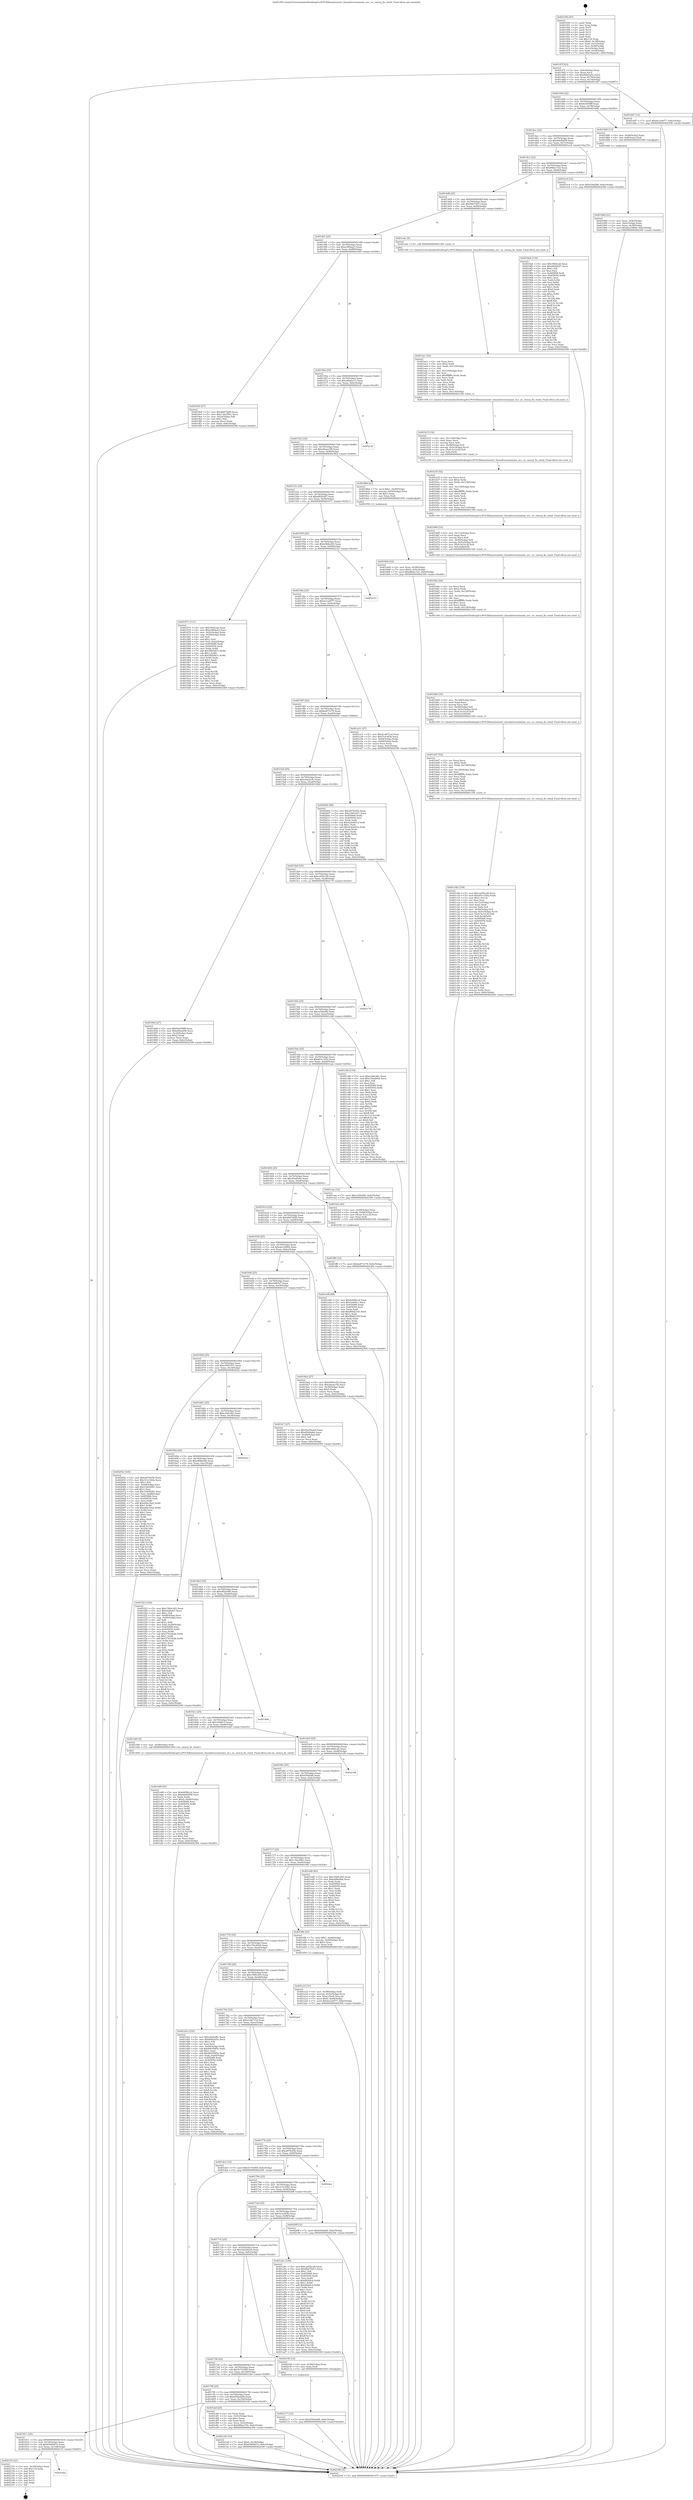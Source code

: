 digraph "0x401450" {
  label = "0x401450 (/mnt/c/Users/mathe/Desktop/tcc/POCII/binaries/extr_linuxdriversatasata_nv.c_nv_swncq_fis_reinit_Final-ollvm.out::main(0))"
  labelloc = "t"
  node[shape=record]

  Entry [label="",width=0.3,height=0.3,shape=circle,fillcolor=black,style=filled]
  "0x40147f" [label="{
     0x40147f [23]\l
     | [instrs]\l
     &nbsp;&nbsp;0x40147f \<+3\>: mov -0x6c(%rbp),%eax\l
     &nbsp;&nbsp;0x401482 \<+2\>: mov %eax,%ecx\l
     &nbsp;&nbsp;0x401484 \<+6\>: sub $0x80fa5a5e,%ecx\l
     &nbsp;&nbsp;0x40148a \<+3\>: mov %eax,-0x70(%rbp)\l
     &nbsp;&nbsp;0x40148d \<+3\>: mov %ecx,-0x74(%rbp)\l
     &nbsp;&nbsp;0x401490 \<+6\>: je 0000000000401dd7 \<main+0x987\>\l
  }"]
  "0x401dd7" [label="{
     0x401dd7 [12]\l
     | [instrs]\l
     &nbsp;&nbsp;0x401dd7 \<+7\>: movl $0xbe1a0077,-0x6c(%rbp)\l
     &nbsp;&nbsp;0x401dde \<+5\>: jmp 0000000000402306 \<main+0xeb6\>\l
  }"]
  "0x401496" [label="{
     0x401496 [22]\l
     | [instrs]\l
     &nbsp;&nbsp;0x401496 \<+5\>: jmp 000000000040149b \<main+0x4b\>\l
     &nbsp;&nbsp;0x40149b \<+3\>: mov -0x70(%rbp),%eax\l
     &nbsp;&nbsp;0x40149e \<+5\>: sub $0x8cb598ff,%eax\l
     &nbsp;&nbsp;0x4014a3 \<+3\>: mov %eax,-0x78(%rbp)\l
     &nbsp;&nbsp;0x4014a6 \<+6\>: je 0000000000401880 \<main+0x430\>\l
  }"]
  Exit [label="",width=0.3,height=0.3,shape=circle,fillcolor=black,style=filled,peripheries=2]
  "0x401880" [label="{
     0x401880 [13]\l
     | [instrs]\l
     &nbsp;&nbsp;0x401880 \<+4\>: mov -0x48(%rbp),%rax\l
     &nbsp;&nbsp;0x401884 \<+4\>: mov 0x8(%rax),%rdi\l
     &nbsp;&nbsp;0x401888 \<+5\>: call 0000000000401060 \<atoi@plt\>\l
     | [calls]\l
     &nbsp;&nbsp;0x401060 \{1\} (unknown)\l
  }"]
  "0x4014ac" [label="{
     0x4014ac [22]\l
     | [instrs]\l
     &nbsp;&nbsp;0x4014ac \<+5\>: jmp 00000000004014b1 \<main+0x61\>\l
     &nbsp;&nbsp;0x4014b1 \<+3\>: mov -0x70(%rbp),%eax\l
     &nbsp;&nbsp;0x4014b4 \<+5\>: sub $0x8de82f59,%eax\l
     &nbsp;&nbsp;0x4014b9 \<+3\>: mov %eax,-0x7c(%rbp)\l
     &nbsp;&nbsp;0x4014bc \<+6\>: je 0000000000401ec4 \<main+0xa74\>\l
  }"]
  "0x40182a" [label="{
     0x40182a\l
  }", style=dashed]
  "0x401ec4" [label="{
     0x401ec4 [12]\l
     | [instrs]\l
     &nbsp;&nbsp;0x401ec4 \<+7\>: movl $0x636d286,-0x6c(%rbp)\l
     &nbsp;&nbsp;0x401ecb \<+5\>: jmp 0000000000402306 \<main+0xeb6\>\l
  }"]
  "0x4014c2" [label="{
     0x4014c2 [22]\l
     | [instrs]\l
     &nbsp;&nbsp;0x4014c2 \<+5\>: jmp 00000000004014c7 \<main+0x77\>\l
     &nbsp;&nbsp;0x4014c7 \<+3\>: mov -0x70(%rbp),%eax\l
     &nbsp;&nbsp;0x4014ca \<+5\>: sub $0x988ac7a5,%eax\l
     &nbsp;&nbsp;0x4014cf \<+3\>: mov %eax,-0x80(%rbp)\l
     &nbsp;&nbsp;0x4014d2 \<+6\>: je 00000000004018eb \<main+0x49b\>\l
  }"]
  "0x402153" [label="{
     0x402153 [21]\l
     | [instrs]\l
     &nbsp;&nbsp;0x402153 \<+3\>: mov -0x38(%rbp),%eax\l
     &nbsp;&nbsp;0x402156 \<+7\>: add $0x118,%rsp\l
     &nbsp;&nbsp;0x40215d \<+1\>: pop %rbx\l
     &nbsp;&nbsp;0x40215e \<+2\>: pop %r12\l
     &nbsp;&nbsp;0x402160 \<+2\>: pop %r13\l
     &nbsp;&nbsp;0x402162 \<+2\>: pop %r14\l
     &nbsp;&nbsp;0x402164 \<+2\>: pop %r15\l
     &nbsp;&nbsp;0x402166 \<+1\>: pop %rbp\l
     &nbsp;&nbsp;0x402167 \<+1\>: ret\l
  }"]
  "0x4018eb" [label="{
     0x4018eb [134]\l
     | [instrs]\l
     &nbsp;&nbsp;0x4018eb \<+5\>: mov $0x3944ca6,%eax\l
     &nbsp;&nbsp;0x4018f0 \<+5\>: mov $0xaf6202d7,%ecx\l
     &nbsp;&nbsp;0x4018f5 \<+2\>: mov $0x1,%dl\l
     &nbsp;&nbsp;0x4018f7 \<+2\>: xor %esi,%esi\l
     &nbsp;&nbsp;0x4018f9 \<+7\>: mov 0x405068,%edi\l
     &nbsp;&nbsp;0x401900 \<+8\>: mov 0x405054,%r8d\l
     &nbsp;&nbsp;0x401908 \<+3\>: sub $0x1,%esi\l
     &nbsp;&nbsp;0x40190b \<+3\>: mov %edi,%r9d\l
     &nbsp;&nbsp;0x40190e \<+3\>: add %esi,%r9d\l
     &nbsp;&nbsp;0x401911 \<+4\>: imul %r9d,%edi\l
     &nbsp;&nbsp;0x401915 \<+3\>: and $0x1,%edi\l
     &nbsp;&nbsp;0x401918 \<+3\>: cmp $0x0,%edi\l
     &nbsp;&nbsp;0x40191b \<+4\>: sete %r10b\l
     &nbsp;&nbsp;0x40191f \<+4\>: cmp $0xa,%r8d\l
     &nbsp;&nbsp;0x401923 \<+4\>: setl %r11b\l
     &nbsp;&nbsp;0x401927 \<+3\>: mov %r10b,%bl\l
     &nbsp;&nbsp;0x40192a \<+3\>: xor $0xff,%bl\l
     &nbsp;&nbsp;0x40192d \<+3\>: mov %r11b,%r14b\l
     &nbsp;&nbsp;0x401930 \<+4\>: xor $0xff,%r14b\l
     &nbsp;&nbsp;0x401934 \<+3\>: xor $0x1,%dl\l
     &nbsp;&nbsp;0x401937 \<+3\>: mov %bl,%r15b\l
     &nbsp;&nbsp;0x40193a \<+4\>: and $0xff,%r15b\l
     &nbsp;&nbsp;0x40193e \<+3\>: and %dl,%r10b\l
     &nbsp;&nbsp;0x401941 \<+3\>: mov %r14b,%r12b\l
     &nbsp;&nbsp;0x401944 \<+4\>: and $0xff,%r12b\l
     &nbsp;&nbsp;0x401948 \<+3\>: and %dl,%r11b\l
     &nbsp;&nbsp;0x40194b \<+3\>: or %r10b,%r15b\l
     &nbsp;&nbsp;0x40194e \<+3\>: or %r11b,%r12b\l
     &nbsp;&nbsp;0x401951 \<+3\>: xor %r12b,%r15b\l
     &nbsp;&nbsp;0x401954 \<+3\>: or %r14b,%bl\l
     &nbsp;&nbsp;0x401957 \<+3\>: xor $0xff,%bl\l
     &nbsp;&nbsp;0x40195a \<+3\>: or $0x1,%dl\l
     &nbsp;&nbsp;0x40195d \<+2\>: and %dl,%bl\l
     &nbsp;&nbsp;0x40195f \<+3\>: or %bl,%r15b\l
     &nbsp;&nbsp;0x401962 \<+4\>: test $0x1,%r15b\l
     &nbsp;&nbsp;0x401966 \<+3\>: cmovne %ecx,%eax\l
     &nbsp;&nbsp;0x401969 \<+3\>: mov %eax,-0x6c(%rbp)\l
     &nbsp;&nbsp;0x40196c \<+5\>: jmp 0000000000402306 \<main+0xeb6\>\l
  }"]
  "0x4014d8" [label="{
     0x4014d8 [25]\l
     | [instrs]\l
     &nbsp;&nbsp;0x4014d8 \<+5\>: jmp 00000000004014dd \<main+0x8d\>\l
     &nbsp;&nbsp;0x4014dd \<+3\>: mov -0x70(%rbp),%eax\l
     &nbsp;&nbsp;0x4014e0 \<+5\>: sub $0x9bb75d13,%eax\l
     &nbsp;&nbsp;0x4014e5 \<+6\>: mov %eax,-0x84(%rbp)\l
     &nbsp;&nbsp;0x4014eb \<+6\>: je 0000000000401adc \<main+0x68c\>\l
  }"]
  "0x401811" [label="{
     0x401811 [25]\l
     | [instrs]\l
     &nbsp;&nbsp;0x401811 \<+5\>: jmp 0000000000401816 \<main+0x3c6\>\l
     &nbsp;&nbsp;0x401816 \<+3\>: mov -0x70(%rbp),%eax\l
     &nbsp;&nbsp;0x401819 \<+5\>: sub $0x6568467e,%eax\l
     &nbsp;&nbsp;0x40181e \<+6\>: mov %eax,-0x108(%rbp)\l
     &nbsp;&nbsp;0x401824 \<+6\>: je 0000000000402153 \<main+0xd03\>\l
  }"]
  "0x401adc" [label="{
     0x401adc [5]\l
     | [instrs]\l
     &nbsp;&nbsp;0x401adc \<+5\>: call 0000000000401160 \<next_i\>\l
     | [calls]\l
     &nbsp;&nbsp;0x401160 \{1\} (/mnt/c/Users/mathe/Desktop/tcc/POCII/binaries/extr_linuxdriversatasata_nv.c_nv_swncq_fis_reinit_Final-ollvm.out::next_i)\l
  }"]
  "0x4014f1" [label="{
     0x4014f1 [25]\l
     | [instrs]\l
     &nbsp;&nbsp;0x4014f1 \<+5\>: jmp 00000000004014f6 \<main+0xa6\>\l
     &nbsp;&nbsp;0x4014f6 \<+3\>: mov -0x70(%rbp),%eax\l
     &nbsp;&nbsp;0x4014f9 \<+5\>: sub $0xa3f04a23,%eax\l
     &nbsp;&nbsp;0x4014fe \<+6\>: mov %eax,-0x88(%rbp)\l
     &nbsp;&nbsp;0x401504 \<+6\>: je 00000000004019e0 \<main+0x590\>\l
  }"]
  "0x402140" [label="{
     0x402140 [19]\l
     | [instrs]\l
     &nbsp;&nbsp;0x402140 \<+7\>: movl $0x0,-0x38(%rbp)\l
     &nbsp;&nbsp;0x402147 \<+7\>: movl $0x6568467e,-0x6c(%rbp)\l
     &nbsp;&nbsp;0x40214e \<+5\>: jmp 0000000000402306 \<main+0xeb6\>\l
  }"]
  "0x4019e0" [label="{
     0x4019e0 [27]\l
     | [instrs]\l
     &nbsp;&nbsp;0x4019e0 \<+5\>: mov $0xd9d7d2f8,%eax\l
     &nbsp;&nbsp;0x4019e5 \<+5\>: mov $0x132a39b1,%ecx\l
     &nbsp;&nbsp;0x4019ea \<+3\>: mov -0x2a(%rbp),%dl\l
     &nbsp;&nbsp;0x4019ed \<+3\>: test $0x1,%dl\l
     &nbsp;&nbsp;0x4019f0 \<+3\>: cmovne %ecx,%eax\l
     &nbsp;&nbsp;0x4019f3 \<+3\>: mov %eax,-0x6c(%rbp)\l
     &nbsp;&nbsp;0x4019f6 \<+5\>: jmp 0000000000402306 \<main+0xeb6\>\l
  }"]
  "0x40150a" [label="{
     0x40150a [25]\l
     | [instrs]\l
     &nbsp;&nbsp;0x40150a \<+5\>: jmp 000000000040150f \<main+0xbf\>\l
     &nbsp;&nbsp;0x40150f \<+3\>: mov -0x70(%rbp),%eax\l
     &nbsp;&nbsp;0x401512 \<+5\>: sub $0xa48abc13,%eax\l
     &nbsp;&nbsp;0x401517 \<+6\>: mov %eax,-0x8c(%rbp)\l
     &nbsp;&nbsp;0x40151d \<+6\>: je 000000000040212f \<main+0xcdf\>\l
  }"]
  "0x402117" [label="{
     0x402117 [12]\l
     | [instrs]\l
     &nbsp;&nbsp;0x402117 \<+7\>: movl $0x655beb08,-0x6c(%rbp)\l
     &nbsp;&nbsp;0x40211e \<+5\>: jmp 0000000000402306 \<main+0xeb6\>\l
  }"]
  "0x40212f" [label="{
     0x40212f\l
  }", style=dashed]
  "0x401523" [label="{
     0x401523 [25]\l
     | [instrs]\l
     &nbsp;&nbsp;0x401523 \<+5\>: jmp 0000000000401528 \<main+0xd8\>\l
     &nbsp;&nbsp;0x401528 \<+3\>: mov -0x70(%rbp),%eax\l
     &nbsp;&nbsp;0x40152b \<+5\>: sub $0xa9eaec58,%eax\l
     &nbsp;&nbsp;0x401530 \<+6\>: mov %eax,-0x90(%rbp)\l
     &nbsp;&nbsp;0x401536 \<+6\>: je 00000000004018bd \<main+0x46d\>\l
  }"]
  "0x401ff6" [label="{
     0x401ff6 [12]\l
     | [instrs]\l
     &nbsp;&nbsp;0x401ff6 \<+7\>: movl $0xbe873c79,-0x6c(%rbp)\l
     &nbsp;&nbsp;0x401ffd \<+5\>: jmp 0000000000402306 \<main+0xeb6\>\l
  }"]
  "0x4018bd" [label="{
     0x4018bd [23]\l
     | [instrs]\l
     &nbsp;&nbsp;0x4018bd \<+7\>: movl $0x1,-0x50(%rbp)\l
     &nbsp;&nbsp;0x4018c4 \<+4\>: movslq -0x50(%rbp),%rax\l
     &nbsp;&nbsp;0x4018c8 \<+4\>: shl $0x3,%rax\l
     &nbsp;&nbsp;0x4018cc \<+3\>: mov %rax,%rdi\l
     &nbsp;&nbsp;0x4018cf \<+5\>: call 0000000000401050 \<malloc@plt\>\l
     | [calls]\l
     &nbsp;&nbsp;0x401050 \{1\} (unknown)\l
  }"]
  "0x40153c" [label="{
     0x40153c [25]\l
     | [instrs]\l
     &nbsp;&nbsp;0x40153c \<+5\>: jmp 0000000000401541 \<main+0xf1\>\l
     &nbsp;&nbsp;0x401541 \<+3\>: mov -0x70(%rbp),%eax\l
     &nbsp;&nbsp;0x401544 \<+5\>: sub $0xaf6202d7,%eax\l
     &nbsp;&nbsp;0x401549 \<+6\>: mov %eax,-0x94(%rbp)\l
     &nbsp;&nbsp;0x40154f \<+6\>: je 0000000000401971 \<main+0x521\>\l
  }"]
  "0x401e69" [label="{
     0x401e69 [91]\l
     | [instrs]\l
     &nbsp;&nbsp;0x401e69 \<+5\>: mov $0x6d5f6cc4,%eax\l
     &nbsp;&nbsp;0x401e6e \<+5\>: mov $0x8de82f59,%ecx\l
     &nbsp;&nbsp;0x401e73 \<+2\>: xor %edx,%edx\l
     &nbsp;&nbsp;0x401e75 \<+7\>: movl $0x0,-0x68(%rbp)\l
     &nbsp;&nbsp;0x401e7c \<+7\>: mov 0x405068,%esi\l
     &nbsp;&nbsp;0x401e83 \<+8\>: mov 0x405054,%r8d\l
     &nbsp;&nbsp;0x401e8b \<+3\>: sub $0x1,%edx\l
     &nbsp;&nbsp;0x401e8e \<+3\>: mov %esi,%r9d\l
     &nbsp;&nbsp;0x401e91 \<+3\>: add %edx,%r9d\l
     &nbsp;&nbsp;0x401e94 \<+4\>: imul %r9d,%esi\l
     &nbsp;&nbsp;0x401e98 \<+3\>: and $0x1,%esi\l
     &nbsp;&nbsp;0x401e9b \<+3\>: cmp $0x0,%esi\l
     &nbsp;&nbsp;0x401e9e \<+4\>: sete %r10b\l
     &nbsp;&nbsp;0x401ea2 \<+4\>: cmp $0xa,%r8d\l
     &nbsp;&nbsp;0x401ea6 \<+4\>: setl %r11b\l
     &nbsp;&nbsp;0x401eaa \<+3\>: mov %r10b,%bl\l
     &nbsp;&nbsp;0x401ead \<+3\>: and %r11b,%bl\l
     &nbsp;&nbsp;0x401eb0 \<+3\>: xor %r11b,%r10b\l
     &nbsp;&nbsp;0x401eb3 \<+3\>: or %r10b,%bl\l
     &nbsp;&nbsp;0x401eb6 \<+3\>: test $0x1,%bl\l
     &nbsp;&nbsp;0x401eb9 \<+3\>: cmovne %ecx,%eax\l
     &nbsp;&nbsp;0x401ebc \<+3\>: mov %eax,-0x6c(%rbp)\l
     &nbsp;&nbsp;0x401ebf \<+5\>: jmp 0000000000402306 \<main+0xeb6\>\l
  }"]
  "0x401971" [label="{
     0x401971 [111]\l
     | [instrs]\l
     &nbsp;&nbsp;0x401971 \<+5\>: mov $0x3944ca6,%eax\l
     &nbsp;&nbsp;0x401976 \<+5\>: mov $0xa3f04a23,%ecx\l
     &nbsp;&nbsp;0x40197b \<+3\>: mov -0x5c(%rbp),%edx\l
     &nbsp;&nbsp;0x40197e \<+3\>: cmp -0x50(%rbp),%edx\l
     &nbsp;&nbsp;0x401981 \<+4\>: setl %sil\l
     &nbsp;&nbsp;0x401985 \<+4\>: and $0x1,%sil\l
     &nbsp;&nbsp;0x401989 \<+4\>: mov %sil,-0x2a(%rbp)\l
     &nbsp;&nbsp;0x40198d \<+7\>: mov 0x405068,%edx\l
     &nbsp;&nbsp;0x401994 \<+7\>: mov 0x405054,%edi\l
     &nbsp;&nbsp;0x40199b \<+3\>: mov %edx,%r8d\l
     &nbsp;&nbsp;0x40199e \<+7\>: add $0x5f85db7c,%r8d\l
     &nbsp;&nbsp;0x4019a5 \<+4\>: sub $0x1,%r8d\l
     &nbsp;&nbsp;0x4019a9 \<+7\>: sub $0x5f85db7c,%r8d\l
     &nbsp;&nbsp;0x4019b0 \<+4\>: imul %r8d,%edx\l
     &nbsp;&nbsp;0x4019b4 \<+3\>: and $0x1,%edx\l
     &nbsp;&nbsp;0x4019b7 \<+3\>: cmp $0x0,%edx\l
     &nbsp;&nbsp;0x4019ba \<+4\>: sete %sil\l
     &nbsp;&nbsp;0x4019be \<+3\>: cmp $0xa,%edi\l
     &nbsp;&nbsp;0x4019c1 \<+4\>: setl %r9b\l
     &nbsp;&nbsp;0x4019c5 \<+3\>: mov %sil,%r10b\l
     &nbsp;&nbsp;0x4019c8 \<+3\>: and %r9b,%r10b\l
     &nbsp;&nbsp;0x4019cb \<+3\>: xor %r9b,%sil\l
     &nbsp;&nbsp;0x4019ce \<+3\>: or %sil,%r10b\l
     &nbsp;&nbsp;0x4019d1 \<+4\>: test $0x1,%r10b\l
     &nbsp;&nbsp;0x4019d5 \<+3\>: cmovne %ecx,%eax\l
     &nbsp;&nbsp;0x4019d8 \<+3\>: mov %eax,-0x6c(%rbp)\l
     &nbsp;&nbsp;0x4019db \<+5\>: jmp 0000000000402306 \<main+0xeb6\>\l
  }"]
  "0x401555" [label="{
     0x401555 [25]\l
     | [instrs]\l
     &nbsp;&nbsp;0x401555 \<+5\>: jmp 000000000040155a \<main+0x10a\>\l
     &nbsp;&nbsp;0x40155a \<+3\>: mov -0x70(%rbp),%eax\l
     &nbsp;&nbsp;0x40155d \<+5\>: sub $0xb569ec83,%eax\l
     &nbsp;&nbsp;0x401562 \<+6\>: mov %eax,-0x98(%rbp)\l
     &nbsp;&nbsp;0x401568 \<+6\>: je 0000000000402123 \<main+0xcd3\>\l
  }"]
  "0x4017f8" [label="{
     0x4017f8 [25]\l
     | [instrs]\l
     &nbsp;&nbsp;0x4017f8 \<+5\>: jmp 00000000004017fd \<main+0x3ad\>\l
     &nbsp;&nbsp;0x4017fd \<+3\>: mov -0x70(%rbp),%eax\l
     &nbsp;&nbsp;0x401800 \<+5\>: sub $0x655beb08,%eax\l
     &nbsp;&nbsp;0x401805 \<+6\>: mov %eax,-0x104(%rbp)\l
     &nbsp;&nbsp;0x40180b \<+6\>: je 0000000000402140 \<main+0xcf0\>\l
  }"]
  "0x402123" [label="{
     0x402123\l
  }", style=dashed]
  "0x40156e" [label="{
     0x40156e [25]\l
     | [instrs]\l
     &nbsp;&nbsp;0x40156e \<+5\>: jmp 0000000000401573 \<main+0x123\>\l
     &nbsp;&nbsp;0x401573 \<+3\>: mov -0x70(%rbp),%eax\l
     &nbsp;&nbsp;0x401576 \<+5\>: sub $0xbe1a0077,%eax\l
     &nbsp;&nbsp;0x40157b \<+6\>: mov %eax,-0x9c(%rbp)\l
     &nbsp;&nbsp;0x401581 \<+6\>: je 0000000000401a31 \<main+0x5e1\>\l
  }"]
  "0x401def" [label="{
     0x401def [25]\l
     | [instrs]\l
     &nbsp;&nbsp;0x401def \<+2\>: xor %eax,%eax\l
     &nbsp;&nbsp;0x401df1 \<+3\>: mov -0x5c(%rbp),%ecx\l
     &nbsp;&nbsp;0x401df4 \<+3\>: sub $0x1,%eax\l
     &nbsp;&nbsp;0x401df7 \<+2\>: sub %eax,%ecx\l
     &nbsp;&nbsp;0x401df9 \<+3\>: mov %ecx,-0x5c(%rbp)\l
     &nbsp;&nbsp;0x401dfc \<+7\>: movl $0x988ac7a5,-0x6c(%rbp)\l
     &nbsp;&nbsp;0x401e03 \<+5\>: jmp 0000000000402306 \<main+0xeb6\>\l
  }"]
  "0x401a31" [label="{
     0x401a31 [27]\l
     | [instrs]\l
     &nbsp;&nbsp;0x401a31 \<+5\>: mov $0x21db71cd,%eax\l
     &nbsp;&nbsp;0x401a36 \<+5\>: mov $0x51ec4f3b,%ecx\l
     &nbsp;&nbsp;0x401a3b \<+3\>: mov -0x64(%rbp),%edx\l
     &nbsp;&nbsp;0x401a3e \<+3\>: cmp -0x60(%rbp),%edx\l
     &nbsp;&nbsp;0x401a41 \<+3\>: cmovl %ecx,%eax\l
     &nbsp;&nbsp;0x401a44 \<+3\>: mov %eax,-0x6c(%rbp)\l
     &nbsp;&nbsp;0x401a47 \<+5\>: jmp 0000000000402306 \<main+0xeb6\>\l
  }"]
  "0x401587" [label="{
     0x401587 [25]\l
     | [instrs]\l
     &nbsp;&nbsp;0x401587 \<+5\>: jmp 000000000040158c \<main+0x13c\>\l
     &nbsp;&nbsp;0x40158c \<+3\>: mov -0x70(%rbp),%eax\l
     &nbsp;&nbsp;0x40158f \<+5\>: sub $0xbe873c79,%eax\l
     &nbsp;&nbsp;0x401594 \<+6\>: mov %eax,-0xa0(%rbp)\l
     &nbsp;&nbsp;0x40159a \<+6\>: je 0000000000402002 \<main+0xbb2\>\l
  }"]
  "0x4017df" [label="{
     0x4017df [25]\l
     | [instrs]\l
     &nbsp;&nbsp;0x4017df \<+5\>: jmp 00000000004017e4 \<main+0x394\>\l
     &nbsp;&nbsp;0x4017e4 \<+3\>: mov -0x70(%rbp),%eax\l
     &nbsp;&nbsp;0x4017e7 \<+5\>: sub $0x5c743f49,%eax\l
     &nbsp;&nbsp;0x4017ec \<+6\>: mov %eax,-0x100(%rbp)\l
     &nbsp;&nbsp;0x4017f2 \<+6\>: je 0000000000401def \<main+0x99f\>\l
  }"]
  "0x402002" [label="{
     0x402002 [88]\l
     | [instrs]\l
     &nbsp;&nbsp;0x402002 \<+5\>: mov $0x2879cf3b,%eax\l
     &nbsp;&nbsp;0x402007 \<+5\>: mov $0xe3901831,%ecx\l
     &nbsp;&nbsp;0x40200c \<+7\>: mov 0x405068,%edx\l
     &nbsp;&nbsp;0x402013 \<+7\>: mov 0x405054,%esi\l
     &nbsp;&nbsp;0x40201a \<+2\>: mov %edx,%edi\l
     &nbsp;&nbsp;0x40201c \<+6\>: sub $0x4e2ab01a,%edi\l
     &nbsp;&nbsp;0x402022 \<+3\>: sub $0x1,%edi\l
     &nbsp;&nbsp;0x402025 \<+6\>: add $0x4e2ab01a,%edi\l
     &nbsp;&nbsp;0x40202b \<+3\>: imul %edi,%edx\l
     &nbsp;&nbsp;0x40202e \<+3\>: and $0x1,%edx\l
     &nbsp;&nbsp;0x402031 \<+3\>: cmp $0x0,%edx\l
     &nbsp;&nbsp;0x402034 \<+4\>: sete %r8b\l
     &nbsp;&nbsp;0x402038 \<+3\>: cmp $0xa,%esi\l
     &nbsp;&nbsp;0x40203b \<+4\>: setl %r9b\l
     &nbsp;&nbsp;0x40203f \<+3\>: mov %r8b,%r10b\l
     &nbsp;&nbsp;0x402042 \<+3\>: and %r9b,%r10b\l
     &nbsp;&nbsp;0x402045 \<+3\>: xor %r9b,%r8b\l
     &nbsp;&nbsp;0x402048 \<+3\>: or %r8b,%r10b\l
     &nbsp;&nbsp;0x40204b \<+4\>: test $0x1,%r10b\l
     &nbsp;&nbsp;0x40204f \<+3\>: cmovne %ecx,%eax\l
     &nbsp;&nbsp;0x402052 \<+3\>: mov %eax,-0x6c(%rbp)\l
     &nbsp;&nbsp;0x402055 \<+5\>: jmp 0000000000402306 \<main+0xeb6\>\l
  }"]
  "0x4015a0" [label="{
     0x4015a0 [25]\l
     | [instrs]\l
     &nbsp;&nbsp;0x4015a0 \<+5\>: jmp 00000000004015a5 \<main+0x155\>\l
     &nbsp;&nbsp;0x4015a5 \<+3\>: mov -0x70(%rbp),%eax\l
     &nbsp;&nbsp;0x4015a8 \<+5\>: sub $0xc9aa2c6c,%eax\l
     &nbsp;&nbsp;0x4015ad \<+6\>: mov %eax,-0xa4(%rbp)\l
     &nbsp;&nbsp;0x4015b3 \<+6\>: je 000000000040184d \<main+0x3fd\>\l
  }"]
  "0x40210b" [label="{
     0x40210b [12]\l
     | [instrs]\l
     &nbsp;&nbsp;0x40210b \<+4\>: mov -0x58(%rbp),%rax\l
     &nbsp;&nbsp;0x40210f \<+3\>: mov %rax,%rdi\l
     &nbsp;&nbsp;0x402112 \<+5\>: call 0000000000401030 \<free@plt\>\l
     | [calls]\l
     &nbsp;&nbsp;0x401030 \{1\} (unknown)\l
  }"]
  "0x40184d" [label="{
     0x40184d [27]\l
     | [instrs]\l
     &nbsp;&nbsp;0x40184d \<+5\>: mov $0x8cb598ff,%eax\l
     &nbsp;&nbsp;0x401852 \<+5\>: mov $0xef02a499,%ecx\l
     &nbsp;&nbsp;0x401857 \<+3\>: mov -0x34(%rbp),%edx\l
     &nbsp;&nbsp;0x40185a \<+3\>: cmp $0x2,%edx\l
     &nbsp;&nbsp;0x40185d \<+3\>: cmovne %ecx,%eax\l
     &nbsp;&nbsp;0x401860 \<+3\>: mov %eax,-0x6c(%rbp)\l
     &nbsp;&nbsp;0x401863 \<+5\>: jmp 0000000000402306 \<main+0xeb6\>\l
  }"]
  "0x4015b9" [label="{
     0x4015b9 [25]\l
     | [instrs]\l
     &nbsp;&nbsp;0x4015b9 \<+5\>: jmp 00000000004015be \<main+0x16e\>\l
     &nbsp;&nbsp;0x4015be \<+3\>: mov -0x70(%rbp),%eax\l
     &nbsp;&nbsp;0x4015c1 \<+5\>: sub $0xca45bc28,%eax\l
     &nbsp;&nbsp;0x4015c6 \<+6\>: mov %eax,-0xa8(%rbp)\l
     &nbsp;&nbsp;0x4015cc \<+6\>: je 0000000000402174 \<main+0xd24\>\l
  }"]
  "0x402306" [label="{
     0x402306 [5]\l
     | [instrs]\l
     &nbsp;&nbsp;0x402306 \<+5\>: jmp 000000000040147f \<main+0x2f\>\l
  }"]
  "0x401450" [label="{
     0x401450 [47]\l
     | [instrs]\l
     &nbsp;&nbsp;0x401450 \<+1\>: push %rbp\l
     &nbsp;&nbsp;0x401451 \<+3\>: mov %rsp,%rbp\l
     &nbsp;&nbsp;0x401454 \<+2\>: push %r15\l
     &nbsp;&nbsp;0x401456 \<+2\>: push %r14\l
     &nbsp;&nbsp;0x401458 \<+2\>: push %r13\l
     &nbsp;&nbsp;0x40145a \<+2\>: push %r12\l
     &nbsp;&nbsp;0x40145c \<+1\>: push %rbx\l
     &nbsp;&nbsp;0x40145d \<+7\>: sub $0x118,%rsp\l
     &nbsp;&nbsp;0x401464 \<+7\>: movl $0x0,-0x38(%rbp)\l
     &nbsp;&nbsp;0x40146b \<+3\>: mov %edi,-0x3c(%rbp)\l
     &nbsp;&nbsp;0x40146e \<+4\>: mov %rsi,-0x48(%rbp)\l
     &nbsp;&nbsp;0x401472 \<+3\>: mov -0x3c(%rbp),%edi\l
     &nbsp;&nbsp;0x401475 \<+3\>: mov %edi,-0x34(%rbp)\l
     &nbsp;&nbsp;0x401478 \<+7\>: movl $0xc9aa2c6c,-0x6c(%rbp)\l
  }"]
  "0x40188d" [label="{
     0x40188d [21]\l
     | [instrs]\l
     &nbsp;&nbsp;0x40188d \<+3\>: mov %eax,-0x4c(%rbp)\l
     &nbsp;&nbsp;0x401890 \<+3\>: mov -0x4c(%rbp),%eax\l
     &nbsp;&nbsp;0x401893 \<+3\>: mov %eax,-0x30(%rbp)\l
     &nbsp;&nbsp;0x401896 \<+7\>: movl $0xdee18944,-0x6c(%rbp)\l
     &nbsp;&nbsp;0x40189d \<+5\>: jmp 0000000000402306 \<main+0xeb6\>\l
  }"]
  "0x401c0b" [label="{
     0x401c0b [159]\l
     | [instrs]\l
     &nbsp;&nbsp;0x401c0b \<+5\>: mov $0xca45bc28,%ecx\l
     &nbsp;&nbsp;0x401c10 \<+5\>: mov $0xd01c165a,%edx\l
     &nbsp;&nbsp;0x401c15 \<+3\>: mov $0x1,%r11b\l
     &nbsp;&nbsp;0x401c18 \<+2\>: xor %esi,%esi\l
     &nbsp;&nbsp;0x401c1a \<+6\>: mov -0x12c(%rbp),%edi\l
     &nbsp;&nbsp;0x401c20 \<+3\>: imul %eax,%edi\l
     &nbsp;&nbsp;0x401c23 \<+3\>: movslq %edi,%r8\l
     &nbsp;&nbsp;0x401c26 \<+4\>: mov -0x58(%rbp),%r9\l
     &nbsp;&nbsp;0x401c2a \<+4\>: movslq -0x5c(%rbp),%r10\l
     &nbsp;&nbsp;0x401c2e \<+4\>: mov (%r9,%r10,8),%r9\l
     &nbsp;&nbsp;0x401c32 \<+4\>: mov %r8,0x18(%r9)\l
     &nbsp;&nbsp;0x401c36 \<+7\>: mov 0x405068,%eax\l
     &nbsp;&nbsp;0x401c3d \<+7\>: mov 0x405054,%edi\l
     &nbsp;&nbsp;0x401c44 \<+3\>: sub $0x1,%esi\l
     &nbsp;&nbsp;0x401c47 \<+2\>: mov %eax,%ebx\l
     &nbsp;&nbsp;0x401c49 \<+2\>: add %esi,%ebx\l
     &nbsp;&nbsp;0x401c4b \<+3\>: imul %ebx,%eax\l
     &nbsp;&nbsp;0x401c4e \<+3\>: and $0x1,%eax\l
     &nbsp;&nbsp;0x401c51 \<+3\>: cmp $0x0,%eax\l
     &nbsp;&nbsp;0x401c54 \<+4\>: sete %r14b\l
     &nbsp;&nbsp;0x401c58 \<+3\>: cmp $0xa,%edi\l
     &nbsp;&nbsp;0x401c5b \<+4\>: setl %r15b\l
     &nbsp;&nbsp;0x401c5f \<+3\>: mov %r14b,%r12b\l
     &nbsp;&nbsp;0x401c62 \<+4\>: xor $0xff,%r12b\l
     &nbsp;&nbsp;0x401c66 \<+3\>: mov %r15b,%r13b\l
     &nbsp;&nbsp;0x401c69 \<+4\>: xor $0xff,%r13b\l
     &nbsp;&nbsp;0x401c6d \<+4\>: xor $0x0,%r11b\l
     &nbsp;&nbsp;0x401c71 \<+3\>: mov %r12b,%al\l
     &nbsp;&nbsp;0x401c74 \<+2\>: and $0x0,%al\l
     &nbsp;&nbsp;0x401c76 \<+3\>: and %r11b,%r14b\l
     &nbsp;&nbsp;0x401c79 \<+3\>: mov %r13b,%sil\l
     &nbsp;&nbsp;0x401c7c \<+4\>: and $0x0,%sil\l
     &nbsp;&nbsp;0x401c80 \<+3\>: and %r11b,%r15b\l
     &nbsp;&nbsp;0x401c83 \<+3\>: or %r14b,%al\l
     &nbsp;&nbsp;0x401c86 \<+3\>: or %r15b,%sil\l
     &nbsp;&nbsp;0x401c89 \<+3\>: xor %sil,%al\l
     &nbsp;&nbsp;0x401c8c \<+3\>: or %r13b,%r12b\l
     &nbsp;&nbsp;0x401c8f \<+4\>: xor $0xff,%r12b\l
     &nbsp;&nbsp;0x401c93 \<+4\>: or $0x0,%r11b\l
     &nbsp;&nbsp;0x401c97 \<+3\>: and %r11b,%r12b\l
     &nbsp;&nbsp;0x401c9a \<+3\>: or %r12b,%al\l
     &nbsp;&nbsp;0x401c9d \<+2\>: test $0x1,%al\l
     &nbsp;&nbsp;0x401c9f \<+3\>: cmovne %edx,%ecx\l
     &nbsp;&nbsp;0x401ca2 \<+3\>: mov %ecx,-0x6c(%rbp)\l
     &nbsp;&nbsp;0x401ca5 \<+5\>: jmp 0000000000402306 \<main+0xeb6\>\l
  }"]
  "0x402174" [label="{
     0x402174\l
  }", style=dashed]
  "0x4015d2" [label="{
     0x4015d2 [25]\l
     | [instrs]\l
     &nbsp;&nbsp;0x4015d2 \<+5\>: jmp 00000000004015d7 \<main+0x187\>\l
     &nbsp;&nbsp;0x4015d7 \<+3\>: mov -0x70(%rbp),%eax\l
     &nbsp;&nbsp;0x4015da \<+5\>: sub $0xca50af46,%eax\l
     &nbsp;&nbsp;0x4015df \<+6\>: mov %eax,-0xac(%rbp)\l
     &nbsp;&nbsp;0x4015e5 \<+6\>: je 0000000000401cb6 \<main+0x866\>\l
  }"]
  "0x401bd7" [label="{
     0x401bd7 [52]\l
     | [instrs]\l
     &nbsp;&nbsp;0x401bd7 \<+2\>: xor %ecx,%ecx\l
     &nbsp;&nbsp;0x401bd9 \<+5\>: mov $0x2,%edx\l
     &nbsp;&nbsp;0x401bde \<+6\>: mov %edx,-0x128(%rbp)\l
     &nbsp;&nbsp;0x401be4 \<+1\>: cltd\l
     &nbsp;&nbsp;0x401be5 \<+6\>: mov -0x128(%rbp),%esi\l
     &nbsp;&nbsp;0x401beb \<+2\>: idiv %esi\l
     &nbsp;&nbsp;0x401bed \<+6\>: imul $0xfffffffe,%edx,%edx\l
     &nbsp;&nbsp;0x401bf3 \<+2\>: mov %ecx,%edi\l
     &nbsp;&nbsp;0x401bf5 \<+2\>: sub %edx,%edi\l
     &nbsp;&nbsp;0x401bf7 \<+2\>: mov %ecx,%edx\l
     &nbsp;&nbsp;0x401bf9 \<+3\>: sub $0x1,%edx\l
     &nbsp;&nbsp;0x401bfc \<+2\>: add %edx,%edi\l
     &nbsp;&nbsp;0x401bfe \<+2\>: sub %edi,%ecx\l
     &nbsp;&nbsp;0x401c00 \<+6\>: mov %ecx,-0x12c(%rbp)\l
     &nbsp;&nbsp;0x401c06 \<+5\>: call 0000000000401160 \<next_i\>\l
     | [calls]\l
     &nbsp;&nbsp;0x401160 \{1\} (/mnt/c/Users/mathe/Desktop/tcc/POCII/binaries/extr_linuxdriversatasata_nv.c_nv_swncq_fis_reinit_Final-ollvm.out::next_i)\l
  }"]
  "0x401cb6" [label="{
     0x401cb6 [134]\l
     | [instrs]\l
     &nbsp;&nbsp;0x401cb6 \<+5\>: mov $0xe3e6cd6c,%eax\l
     &nbsp;&nbsp;0x401cbb \<+5\>: mov $0x154cd044,%ecx\l
     &nbsp;&nbsp;0x401cc0 \<+2\>: mov $0x1,%dl\l
     &nbsp;&nbsp;0x401cc2 \<+2\>: xor %esi,%esi\l
     &nbsp;&nbsp;0x401cc4 \<+7\>: mov 0x405068,%edi\l
     &nbsp;&nbsp;0x401ccb \<+8\>: mov 0x405054,%r8d\l
     &nbsp;&nbsp;0x401cd3 \<+3\>: sub $0x1,%esi\l
     &nbsp;&nbsp;0x401cd6 \<+3\>: mov %edi,%r9d\l
     &nbsp;&nbsp;0x401cd9 \<+3\>: add %esi,%r9d\l
     &nbsp;&nbsp;0x401cdc \<+4\>: imul %r9d,%edi\l
     &nbsp;&nbsp;0x401ce0 \<+3\>: and $0x1,%edi\l
     &nbsp;&nbsp;0x401ce3 \<+3\>: cmp $0x0,%edi\l
     &nbsp;&nbsp;0x401ce6 \<+4\>: sete %r10b\l
     &nbsp;&nbsp;0x401cea \<+4\>: cmp $0xa,%r8d\l
     &nbsp;&nbsp;0x401cee \<+4\>: setl %r11b\l
     &nbsp;&nbsp;0x401cf2 \<+3\>: mov %r10b,%bl\l
     &nbsp;&nbsp;0x401cf5 \<+3\>: xor $0xff,%bl\l
     &nbsp;&nbsp;0x401cf8 \<+3\>: mov %r11b,%r14b\l
     &nbsp;&nbsp;0x401cfb \<+4\>: xor $0xff,%r14b\l
     &nbsp;&nbsp;0x401cff \<+3\>: xor $0x0,%dl\l
     &nbsp;&nbsp;0x401d02 \<+3\>: mov %bl,%r15b\l
     &nbsp;&nbsp;0x401d05 \<+4\>: and $0x0,%r15b\l
     &nbsp;&nbsp;0x401d09 \<+3\>: and %dl,%r10b\l
     &nbsp;&nbsp;0x401d0c \<+3\>: mov %r14b,%r12b\l
     &nbsp;&nbsp;0x401d0f \<+4\>: and $0x0,%r12b\l
     &nbsp;&nbsp;0x401d13 \<+3\>: and %dl,%r11b\l
     &nbsp;&nbsp;0x401d16 \<+3\>: or %r10b,%r15b\l
     &nbsp;&nbsp;0x401d19 \<+3\>: or %r11b,%r12b\l
     &nbsp;&nbsp;0x401d1c \<+3\>: xor %r12b,%r15b\l
     &nbsp;&nbsp;0x401d1f \<+3\>: or %r14b,%bl\l
     &nbsp;&nbsp;0x401d22 \<+3\>: xor $0xff,%bl\l
     &nbsp;&nbsp;0x401d25 \<+3\>: or $0x0,%dl\l
     &nbsp;&nbsp;0x401d28 \<+2\>: and %dl,%bl\l
     &nbsp;&nbsp;0x401d2a \<+3\>: or %bl,%r15b\l
     &nbsp;&nbsp;0x401d2d \<+4\>: test $0x1,%r15b\l
     &nbsp;&nbsp;0x401d31 \<+3\>: cmovne %ecx,%eax\l
     &nbsp;&nbsp;0x401d34 \<+3\>: mov %eax,-0x6c(%rbp)\l
     &nbsp;&nbsp;0x401d37 \<+5\>: jmp 0000000000402306 \<main+0xeb6\>\l
  }"]
  "0x4015eb" [label="{
     0x4015eb [25]\l
     | [instrs]\l
     &nbsp;&nbsp;0x4015eb \<+5\>: jmp 00000000004015f0 \<main+0x1a0\>\l
     &nbsp;&nbsp;0x4015f0 \<+3\>: mov -0x70(%rbp),%eax\l
     &nbsp;&nbsp;0x4015f3 \<+5\>: sub $0xd01c165a,%eax\l
     &nbsp;&nbsp;0x4015f8 \<+6\>: mov %eax,-0xb0(%rbp)\l
     &nbsp;&nbsp;0x4015fe \<+6\>: je 0000000000401caa \<main+0x85a\>\l
  }"]
  "0x401bb6" [label="{
     0x401bb6 [33]\l
     | [instrs]\l
     &nbsp;&nbsp;0x401bb6 \<+6\>: mov -0x124(%rbp),%ecx\l
     &nbsp;&nbsp;0x401bbc \<+3\>: imul %eax,%ecx\l
     &nbsp;&nbsp;0x401bbf \<+3\>: movslq %ecx,%r8\l
     &nbsp;&nbsp;0x401bc2 \<+4\>: mov -0x58(%rbp),%r9\l
     &nbsp;&nbsp;0x401bc6 \<+4\>: movslq -0x5c(%rbp),%r10\l
     &nbsp;&nbsp;0x401bca \<+4\>: mov (%r9,%r10,8),%r9\l
     &nbsp;&nbsp;0x401bce \<+4\>: mov %r8,0x10(%r9)\l
     &nbsp;&nbsp;0x401bd2 \<+5\>: call 0000000000401160 \<next_i\>\l
     | [calls]\l
     &nbsp;&nbsp;0x401160 \{1\} (/mnt/c/Users/mathe/Desktop/tcc/POCII/binaries/extr_linuxdriversatasata_nv.c_nv_swncq_fis_reinit_Final-ollvm.out::next_i)\l
  }"]
  "0x401caa" [label="{
     0x401caa [12]\l
     | [instrs]\l
     &nbsp;&nbsp;0x401caa \<+7\>: movl $0xca50af46,-0x6c(%rbp)\l
     &nbsp;&nbsp;0x401cb1 \<+5\>: jmp 0000000000402306 \<main+0xeb6\>\l
  }"]
  "0x401604" [label="{
     0x401604 [25]\l
     | [instrs]\l
     &nbsp;&nbsp;0x401604 \<+5\>: jmp 0000000000401609 \<main+0x1b9\>\l
     &nbsp;&nbsp;0x401609 \<+3\>: mov -0x70(%rbp),%eax\l
     &nbsp;&nbsp;0x40160c \<+5\>: sub $0xd5a4fa8a,%eax\l
     &nbsp;&nbsp;0x401611 \<+6\>: mov %eax,-0xb4(%rbp)\l
     &nbsp;&nbsp;0x401617 \<+6\>: je 0000000000401fe2 \<main+0xb92\>\l
  }"]
  "0x401b8a" [label="{
     0x401b8a [44]\l
     | [instrs]\l
     &nbsp;&nbsp;0x401b8a \<+2\>: xor %ecx,%ecx\l
     &nbsp;&nbsp;0x401b8c \<+5\>: mov $0x2,%edx\l
     &nbsp;&nbsp;0x401b91 \<+6\>: mov %edx,-0x120(%rbp)\l
     &nbsp;&nbsp;0x401b97 \<+1\>: cltd\l
     &nbsp;&nbsp;0x401b98 \<+6\>: mov -0x120(%rbp),%esi\l
     &nbsp;&nbsp;0x401b9e \<+2\>: idiv %esi\l
     &nbsp;&nbsp;0x401ba0 \<+6\>: imul $0xfffffffe,%edx,%edx\l
     &nbsp;&nbsp;0x401ba6 \<+3\>: sub $0x1,%ecx\l
     &nbsp;&nbsp;0x401ba9 \<+2\>: sub %ecx,%edx\l
     &nbsp;&nbsp;0x401bab \<+6\>: mov %edx,-0x124(%rbp)\l
     &nbsp;&nbsp;0x401bb1 \<+5\>: call 0000000000401160 \<next_i\>\l
     | [calls]\l
     &nbsp;&nbsp;0x401160 \{1\} (/mnt/c/Users/mathe/Desktop/tcc/POCII/binaries/extr_linuxdriversatasata_nv.c_nv_swncq_fis_reinit_Final-ollvm.out::next_i)\l
  }"]
  "0x401fe2" [label="{
     0x401fe2 [20]\l
     | [instrs]\l
     &nbsp;&nbsp;0x401fe2 \<+4\>: mov -0x58(%rbp),%rax\l
     &nbsp;&nbsp;0x401fe6 \<+4\>: movslq -0x68(%rbp),%rcx\l
     &nbsp;&nbsp;0x401fea \<+4\>: mov (%rax,%rcx,8),%rax\l
     &nbsp;&nbsp;0x401fee \<+3\>: mov %rax,%rdi\l
     &nbsp;&nbsp;0x401ff1 \<+5\>: call 0000000000401030 \<free@plt\>\l
     | [calls]\l
     &nbsp;&nbsp;0x401030 \{1\} (unknown)\l
  }"]
  "0x40161d" [label="{
     0x40161d [25]\l
     | [instrs]\l
     &nbsp;&nbsp;0x40161d \<+5\>: jmp 0000000000401622 \<main+0x1d2\>\l
     &nbsp;&nbsp;0x401622 \<+3\>: mov -0x70(%rbp),%eax\l
     &nbsp;&nbsp;0x401625 \<+5\>: sub $0xd9d7d2f8,%eax\l
     &nbsp;&nbsp;0x40162a \<+6\>: mov %eax,-0xb8(%rbp)\l
     &nbsp;&nbsp;0x401630 \<+6\>: je 0000000000401e08 \<main+0x9b8\>\l
  }"]
  "0x401b69" [label="{
     0x401b69 [33]\l
     | [instrs]\l
     &nbsp;&nbsp;0x401b69 \<+6\>: mov -0x11c(%rbp),%ecx\l
     &nbsp;&nbsp;0x401b6f \<+3\>: imul %eax,%ecx\l
     &nbsp;&nbsp;0x401b72 \<+3\>: movslq %ecx,%r8\l
     &nbsp;&nbsp;0x401b75 \<+4\>: mov -0x58(%rbp),%r9\l
     &nbsp;&nbsp;0x401b79 \<+4\>: movslq -0x5c(%rbp),%r10\l
     &nbsp;&nbsp;0x401b7d \<+4\>: mov (%r9,%r10,8),%r9\l
     &nbsp;&nbsp;0x401b81 \<+4\>: mov %r8,0x8(%r9)\l
     &nbsp;&nbsp;0x401b85 \<+5\>: call 0000000000401160 \<next_i\>\l
     | [calls]\l
     &nbsp;&nbsp;0x401160 \{1\} (/mnt/c/Users/mathe/Desktop/tcc/POCII/binaries/extr_linuxdriversatasata_nv.c_nv_swncq_fis_reinit_Final-ollvm.out::next_i)\l
  }"]
  "0x401e08" [label="{
     0x401e08 [88]\l
     | [instrs]\l
     &nbsp;&nbsp;0x401e08 \<+5\>: mov $0x6d5f6cc4,%eax\l
     &nbsp;&nbsp;0x401e0d \<+5\>: mov $0x1646fc3,%ecx\l
     &nbsp;&nbsp;0x401e12 \<+7\>: mov 0x405068,%edx\l
     &nbsp;&nbsp;0x401e19 \<+7\>: mov 0x405054,%esi\l
     &nbsp;&nbsp;0x401e20 \<+2\>: mov %edx,%edi\l
     &nbsp;&nbsp;0x401e22 \<+6\>: add $0xf89d2145,%edi\l
     &nbsp;&nbsp;0x401e28 \<+3\>: sub $0x1,%edi\l
     &nbsp;&nbsp;0x401e2b \<+6\>: sub $0xf89d2145,%edi\l
     &nbsp;&nbsp;0x401e31 \<+3\>: imul %edi,%edx\l
     &nbsp;&nbsp;0x401e34 \<+3\>: and $0x1,%edx\l
     &nbsp;&nbsp;0x401e37 \<+3\>: cmp $0x0,%edx\l
     &nbsp;&nbsp;0x401e3a \<+4\>: sete %r8b\l
     &nbsp;&nbsp;0x401e3e \<+3\>: cmp $0xa,%esi\l
     &nbsp;&nbsp;0x401e41 \<+4\>: setl %r9b\l
     &nbsp;&nbsp;0x401e45 \<+3\>: mov %r8b,%r10b\l
     &nbsp;&nbsp;0x401e48 \<+3\>: and %r9b,%r10b\l
     &nbsp;&nbsp;0x401e4b \<+3\>: xor %r9b,%r8b\l
     &nbsp;&nbsp;0x401e4e \<+3\>: or %r8b,%r10b\l
     &nbsp;&nbsp;0x401e51 \<+4\>: test $0x1,%r10b\l
     &nbsp;&nbsp;0x401e55 \<+3\>: cmovne %ecx,%eax\l
     &nbsp;&nbsp;0x401e58 \<+3\>: mov %eax,-0x6c(%rbp)\l
     &nbsp;&nbsp;0x401e5b \<+5\>: jmp 0000000000402306 \<main+0xeb6\>\l
  }"]
  "0x401636" [label="{
     0x401636 [25]\l
     | [instrs]\l
     &nbsp;&nbsp;0x401636 \<+5\>: jmp 000000000040163b \<main+0x1eb\>\l
     &nbsp;&nbsp;0x40163b \<+3\>: mov -0x70(%rbp),%eax\l
     &nbsp;&nbsp;0x40163e \<+5\>: sub $0xdee18944,%eax\l
     &nbsp;&nbsp;0x401643 \<+6\>: mov %eax,-0xbc(%rbp)\l
     &nbsp;&nbsp;0x401649 \<+6\>: je 00000000004018a2 \<main+0x452\>\l
  }"]
  "0x401b35" [label="{
     0x401b35 [52]\l
     | [instrs]\l
     &nbsp;&nbsp;0x401b35 \<+2\>: xor %ecx,%ecx\l
     &nbsp;&nbsp;0x401b37 \<+5\>: mov $0x2,%edx\l
     &nbsp;&nbsp;0x401b3c \<+6\>: mov %edx,-0x118(%rbp)\l
     &nbsp;&nbsp;0x401b42 \<+1\>: cltd\l
     &nbsp;&nbsp;0x401b43 \<+6\>: mov -0x118(%rbp),%esi\l
     &nbsp;&nbsp;0x401b49 \<+2\>: idiv %esi\l
     &nbsp;&nbsp;0x401b4b \<+6\>: imul $0xfffffffe,%edx,%edx\l
     &nbsp;&nbsp;0x401b51 \<+2\>: mov %ecx,%edi\l
     &nbsp;&nbsp;0x401b53 \<+2\>: sub %edx,%edi\l
     &nbsp;&nbsp;0x401b55 \<+2\>: mov %ecx,%edx\l
     &nbsp;&nbsp;0x401b57 \<+3\>: sub $0x1,%edx\l
     &nbsp;&nbsp;0x401b5a \<+2\>: add %edx,%edi\l
     &nbsp;&nbsp;0x401b5c \<+2\>: sub %edi,%ecx\l
     &nbsp;&nbsp;0x401b5e \<+6\>: mov %ecx,-0x11c(%rbp)\l
     &nbsp;&nbsp;0x401b64 \<+5\>: call 0000000000401160 \<next_i\>\l
     | [calls]\l
     &nbsp;&nbsp;0x401160 \{1\} (/mnt/c/Users/mathe/Desktop/tcc/POCII/binaries/extr_linuxdriversatasata_nv.c_nv_swncq_fis_reinit_Final-ollvm.out::next_i)\l
  }"]
  "0x4018a2" [label="{
     0x4018a2 [27]\l
     | [instrs]\l
     &nbsp;&nbsp;0x4018a2 \<+5\>: mov $0xb569ec83,%eax\l
     &nbsp;&nbsp;0x4018a7 \<+5\>: mov $0xa9eaec58,%ecx\l
     &nbsp;&nbsp;0x4018ac \<+3\>: mov -0x30(%rbp),%edx\l
     &nbsp;&nbsp;0x4018af \<+3\>: cmp $0x0,%edx\l
     &nbsp;&nbsp;0x4018b2 \<+3\>: cmove %ecx,%eax\l
     &nbsp;&nbsp;0x4018b5 \<+3\>: mov %eax,-0x6c(%rbp)\l
     &nbsp;&nbsp;0x4018b8 \<+5\>: jmp 0000000000402306 \<main+0xeb6\>\l
  }"]
  "0x40164f" [label="{
     0x40164f [25]\l
     | [instrs]\l
     &nbsp;&nbsp;0x40164f \<+5\>: jmp 0000000000401654 \<main+0x204\>\l
     &nbsp;&nbsp;0x401654 \<+3\>: mov -0x70(%rbp),%eax\l
     &nbsp;&nbsp;0x401657 \<+5\>: sub $0xe0dfcfa7,%eax\l
     &nbsp;&nbsp;0x40165c \<+6\>: mov %eax,-0xc0(%rbp)\l
     &nbsp;&nbsp;0x401662 \<+6\>: je 0000000000401fc7 \<main+0xb77\>\l
  }"]
  "0x4018d4" [label="{
     0x4018d4 [23]\l
     | [instrs]\l
     &nbsp;&nbsp;0x4018d4 \<+4\>: mov %rax,-0x58(%rbp)\l
     &nbsp;&nbsp;0x4018d8 \<+7\>: movl $0x0,-0x5c(%rbp)\l
     &nbsp;&nbsp;0x4018df \<+7\>: movl $0x988ac7a5,-0x6c(%rbp)\l
     &nbsp;&nbsp;0x4018e6 \<+5\>: jmp 0000000000402306 \<main+0xeb6\>\l
  }"]
  "0x401b15" [label="{
     0x401b15 [32]\l
     | [instrs]\l
     &nbsp;&nbsp;0x401b15 \<+6\>: mov -0x114(%rbp),%ecx\l
     &nbsp;&nbsp;0x401b1b \<+3\>: imul %eax,%ecx\l
     &nbsp;&nbsp;0x401b1e \<+3\>: movslq %ecx,%r8\l
     &nbsp;&nbsp;0x401b21 \<+4\>: mov -0x58(%rbp),%r9\l
     &nbsp;&nbsp;0x401b25 \<+4\>: movslq -0x5c(%rbp),%r10\l
     &nbsp;&nbsp;0x401b29 \<+4\>: mov (%r9,%r10,8),%r9\l
     &nbsp;&nbsp;0x401b2d \<+3\>: mov %r8,(%r9)\l
     &nbsp;&nbsp;0x401b30 \<+5\>: call 0000000000401160 \<next_i\>\l
     | [calls]\l
     &nbsp;&nbsp;0x401160 \{1\} (/mnt/c/Users/mathe/Desktop/tcc/POCII/binaries/extr_linuxdriversatasata_nv.c_nv_swncq_fis_reinit_Final-ollvm.out::next_i)\l
  }"]
  "0x401fc7" [label="{
     0x401fc7 [27]\l
     | [instrs]\l
     &nbsp;&nbsp;0x401fc7 \<+5\>: mov $0x522542e9,%eax\l
     &nbsp;&nbsp;0x401fcc \<+5\>: mov $0xd5a4fa8a,%ecx\l
     &nbsp;&nbsp;0x401fd1 \<+3\>: mov -0x29(%rbp),%dl\l
     &nbsp;&nbsp;0x401fd4 \<+3\>: test $0x1,%dl\l
     &nbsp;&nbsp;0x401fd7 \<+3\>: cmovne %ecx,%eax\l
     &nbsp;&nbsp;0x401fda \<+3\>: mov %eax,-0x6c(%rbp)\l
     &nbsp;&nbsp;0x401fdd \<+5\>: jmp 0000000000402306 \<main+0xeb6\>\l
  }"]
  "0x401668" [label="{
     0x401668 [25]\l
     | [instrs]\l
     &nbsp;&nbsp;0x401668 \<+5\>: jmp 000000000040166d \<main+0x21d\>\l
     &nbsp;&nbsp;0x40166d \<+3\>: mov -0x70(%rbp),%eax\l
     &nbsp;&nbsp;0x401670 \<+5\>: sub $0xe3901831,%eax\l
     &nbsp;&nbsp;0x401675 \<+6\>: mov %eax,-0xc4(%rbp)\l
     &nbsp;&nbsp;0x40167b \<+6\>: je 000000000040205a \<main+0xc0a\>\l
  }"]
  "0x401ae1" [label="{
     0x401ae1 [52]\l
     | [instrs]\l
     &nbsp;&nbsp;0x401ae1 \<+2\>: xor %ecx,%ecx\l
     &nbsp;&nbsp;0x401ae3 \<+5\>: mov $0x2,%edx\l
     &nbsp;&nbsp;0x401ae8 \<+6\>: mov %edx,-0x110(%rbp)\l
     &nbsp;&nbsp;0x401aee \<+1\>: cltd\l
     &nbsp;&nbsp;0x401aef \<+6\>: mov -0x110(%rbp),%esi\l
     &nbsp;&nbsp;0x401af5 \<+2\>: idiv %esi\l
     &nbsp;&nbsp;0x401af7 \<+6\>: imul $0xfffffffe,%edx,%edx\l
     &nbsp;&nbsp;0x401afd \<+2\>: mov %ecx,%edi\l
     &nbsp;&nbsp;0x401aff \<+2\>: sub %edx,%edi\l
     &nbsp;&nbsp;0x401b01 \<+2\>: mov %ecx,%edx\l
     &nbsp;&nbsp;0x401b03 \<+3\>: sub $0x1,%edx\l
     &nbsp;&nbsp;0x401b06 \<+2\>: add %edx,%edi\l
     &nbsp;&nbsp;0x401b08 \<+2\>: sub %edi,%ecx\l
     &nbsp;&nbsp;0x401b0a \<+6\>: mov %ecx,-0x114(%rbp)\l
     &nbsp;&nbsp;0x401b10 \<+5\>: call 0000000000401160 \<next_i\>\l
     | [calls]\l
     &nbsp;&nbsp;0x401160 \{1\} (/mnt/c/Users/mathe/Desktop/tcc/POCII/binaries/extr_linuxdriversatasata_nv.c_nv_swncq_fis_reinit_Final-ollvm.out::next_i)\l
  }"]
  "0x40205a" [label="{
     0x40205a [165]\l
     | [instrs]\l
     &nbsp;&nbsp;0x40205a \<+5\>: mov $0x2879cf3b,%eax\l
     &nbsp;&nbsp;0x40205f \<+5\>: mov $0x313c3d0e,%ecx\l
     &nbsp;&nbsp;0x402064 \<+2\>: mov $0x1,%dl\l
     &nbsp;&nbsp;0x402066 \<+3\>: mov -0x68(%rbp),%esi\l
     &nbsp;&nbsp;0x402069 \<+6\>: add $0x33209281,%esi\l
     &nbsp;&nbsp;0x40206f \<+3\>: add $0x1,%esi\l
     &nbsp;&nbsp;0x402072 \<+6\>: sub $0x33209281,%esi\l
     &nbsp;&nbsp;0x402078 \<+3\>: mov %esi,-0x68(%rbp)\l
     &nbsp;&nbsp;0x40207b \<+7\>: mov 0x405068,%esi\l
     &nbsp;&nbsp;0x402082 \<+7\>: mov 0x405054,%edi\l
     &nbsp;&nbsp;0x402089 \<+3\>: mov %esi,%r8d\l
     &nbsp;&nbsp;0x40208c \<+7\>: add $0xefde19a2,%r8d\l
     &nbsp;&nbsp;0x402093 \<+4\>: sub $0x1,%r8d\l
     &nbsp;&nbsp;0x402097 \<+7\>: sub $0xefde19a2,%r8d\l
     &nbsp;&nbsp;0x40209e \<+4\>: imul %r8d,%esi\l
     &nbsp;&nbsp;0x4020a2 \<+3\>: and $0x1,%esi\l
     &nbsp;&nbsp;0x4020a5 \<+3\>: cmp $0x0,%esi\l
     &nbsp;&nbsp;0x4020a8 \<+4\>: sete %r9b\l
     &nbsp;&nbsp;0x4020ac \<+3\>: cmp $0xa,%edi\l
     &nbsp;&nbsp;0x4020af \<+4\>: setl %r10b\l
     &nbsp;&nbsp;0x4020b3 \<+3\>: mov %r9b,%r11b\l
     &nbsp;&nbsp;0x4020b6 \<+4\>: xor $0xff,%r11b\l
     &nbsp;&nbsp;0x4020ba \<+3\>: mov %r10b,%bl\l
     &nbsp;&nbsp;0x4020bd \<+3\>: xor $0xff,%bl\l
     &nbsp;&nbsp;0x4020c0 \<+3\>: xor $0x0,%dl\l
     &nbsp;&nbsp;0x4020c3 \<+3\>: mov %r11b,%r14b\l
     &nbsp;&nbsp;0x4020c6 \<+4\>: and $0x0,%r14b\l
     &nbsp;&nbsp;0x4020ca \<+3\>: and %dl,%r9b\l
     &nbsp;&nbsp;0x4020cd \<+3\>: mov %bl,%r15b\l
     &nbsp;&nbsp;0x4020d0 \<+4\>: and $0x0,%r15b\l
     &nbsp;&nbsp;0x4020d4 \<+3\>: and %dl,%r10b\l
     &nbsp;&nbsp;0x4020d7 \<+3\>: or %r9b,%r14b\l
     &nbsp;&nbsp;0x4020da \<+3\>: or %r10b,%r15b\l
     &nbsp;&nbsp;0x4020dd \<+3\>: xor %r15b,%r14b\l
     &nbsp;&nbsp;0x4020e0 \<+3\>: or %bl,%r11b\l
     &nbsp;&nbsp;0x4020e3 \<+4\>: xor $0xff,%r11b\l
     &nbsp;&nbsp;0x4020e7 \<+3\>: or $0x0,%dl\l
     &nbsp;&nbsp;0x4020ea \<+3\>: and %dl,%r11b\l
     &nbsp;&nbsp;0x4020ed \<+3\>: or %r11b,%r14b\l
     &nbsp;&nbsp;0x4020f0 \<+4\>: test $0x1,%r14b\l
     &nbsp;&nbsp;0x4020f4 \<+3\>: cmovne %ecx,%eax\l
     &nbsp;&nbsp;0x4020f7 \<+3\>: mov %eax,-0x6c(%rbp)\l
     &nbsp;&nbsp;0x4020fa \<+5\>: jmp 0000000000402306 \<main+0xeb6\>\l
  }"]
  "0x401681" [label="{
     0x401681 [25]\l
     | [instrs]\l
     &nbsp;&nbsp;0x401681 \<+5\>: jmp 0000000000401686 \<main+0x236\>\l
     &nbsp;&nbsp;0x401686 \<+3\>: mov -0x70(%rbp),%eax\l
     &nbsp;&nbsp;0x401689 \<+5\>: sub $0xe3e6cd6c,%eax\l
     &nbsp;&nbsp;0x40168e \<+6\>: mov %eax,-0xc8(%rbp)\l
     &nbsp;&nbsp;0x401694 \<+6\>: je 00000000004022a3 \<main+0xe53\>\l
  }"]
  "0x4017c6" [label="{
     0x4017c6 [25]\l
     | [instrs]\l
     &nbsp;&nbsp;0x4017c6 \<+5\>: jmp 00000000004017cb \<main+0x37b\>\l
     &nbsp;&nbsp;0x4017cb \<+3\>: mov -0x70(%rbp),%eax\l
     &nbsp;&nbsp;0x4017ce \<+5\>: sub $0x522542e9,%eax\l
     &nbsp;&nbsp;0x4017d3 \<+6\>: mov %eax,-0xfc(%rbp)\l
     &nbsp;&nbsp;0x4017d9 \<+6\>: je 000000000040210b \<main+0xcbb\>\l
  }"]
  "0x4022a3" [label="{
     0x4022a3\l
  }", style=dashed]
  "0x40169a" [label="{
     0x40169a [25]\l
     | [instrs]\l
     &nbsp;&nbsp;0x40169a \<+5\>: jmp 000000000040169f \<main+0x24f\>\l
     &nbsp;&nbsp;0x40169f \<+3\>: mov -0x70(%rbp),%eax\l
     &nbsp;&nbsp;0x4016a2 \<+5\>: sub $0xe6f8a4bb,%eax\l
     &nbsp;&nbsp;0x4016a7 \<+6\>: mov %eax,-0xcc(%rbp)\l
     &nbsp;&nbsp;0x4016ad \<+6\>: je 0000000000401f23 \<main+0xad3\>\l
  }"]
  "0x401a4c" [label="{
     0x401a4c [144]\l
     | [instrs]\l
     &nbsp;&nbsp;0x401a4c \<+5\>: mov $0xca45bc28,%eax\l
     &nbsp;&nbsp;0x401a51 \<+5\>: mov $0x9bb75d13,%ecx\l
     &nbsp;&nbsp;0x401a56 \<+2\>: mov $0x1,%dl\l
     &nbsp;&nbsp;0x401a58 \<+7\>: mov 0x405068,%esi\l
     &nbsp;&nbsp;0x401a5f \<+7\>: mov 0x405054,%edi\l
     &nbsp;&nbsp;0x401a66 \<+3\>: mov %esi,%r8d\l
     &nbsp;&nbsp;0x401a69 \<+7\>: sub $0x682fdcd,%r8d\l
     &nbsp;&nbsp;0x401a70 \<+4\>: sub $0x1,%r8d\l
     &nbsp;&nbsp;0x401a74 \<+7\>: add $0x682fdcd,%r8d\l
     &nbsp;&nbsp;0x401a7b \<+4\>: imul %r8d,%esi\l
     &nbsp;&nbsp;0x401a7f \<+3\>: and $0x1,%esi\l
     &nbsp;&nbsp;0x401a82 \<+3\>: cmp $0x0,%esi\l
     &nbsp;&nbsp;0x401a85 \<+4\>: sete %r9b\l
     &nbsp;&nbsp;0x401a89 \<+3\>: cmp $0xa,%edi\l
     &nbsp;&nbsp;0x401a8c \<+4\>: setl %r10b\l
     &nbsp;&nbsp;0x401a90 \<+3\>: mov %r9b,%r11b\l
     &nbsp;&nbsp;0x401a93 \<+4\>: xor $0xff,%r11b\l
     &nbsp;&nbsp;0x401a97 \<+3\>: mov %r10b,%bl\l
     &nbsp;&nbsp;0x401a9a \<+3\>: xor $0xff,%bl\l
     &nbsp;&nbsp;0x401a9d \<+3\>: xor $0x0,%dl\l
     &nbsp;&nbsp;0x401aa0 \<+3\>: mov %r11b,%r14b\l
     &nbsp;&nbsp;0x401aa3 \<+4\>: and $0x0,%r14b\l
     &nbsp;&nbsp;0x401aa7 \<+3\>: and %dl,%r9b\l
     &nbsp;&nbsp;0x401aaa \<+3\>: mov %bl,%r15b\l
     &nbsp;&nbsp;0x401aad \<+4\>: and $0x0,%r15b\l
     &nbsp;&nbsp;0x401ab1 \<+3\>: and %dl,%r10b\l
     &nbsp;&nbsp;0x401ab4 \<+3\>: or %r9b,%r14b\l
     &nbsp;&nbsp;0x401ab7 \<+3\>: or %r10b,%r15b\l
     &nbsp;&nbsp;0x401aba \<+3\>: xor %r15b,%r14b\l
     &nbsp;&nbsp;0x401abd \<+3\>: or %bl,%r11b\l
     &nbsp;&nbsp;0x401ac0 \<+4\>: xor $0xff,%r11b\l
     &nbsp;&nbsp;0x401ac4 \<+3\>: or $0x0,%dl\l
     &nbsp;&nbsp;0x401ac7 \<+3\>: and %dl,%r11b\l
     &nbsp;&nbsp;0x401aca \<+3\>: or %r11b,%r14b\l
     &nbsp;&nbsp;0x401acd \<+4\>: test $0x1,%r14b\l
     &nbsp;&nbsp;0x401ad1 \<+3\>: cmovne %ecx,%eax\l
     &nbsp;&nbsp;0x401ad4 \<+3\>: mov %eax,-0x6c(%rbp)\l
     &nbsp;&nbsp;0x401ad7 \<+5\>: jmp 0000000000402306 \<main+0xeb6\>\l
  }"]
  "0x401f23" [label="{
     0x401f23 [164]\l
     | [instrs]\l
     &nbsp;&nbsp;0x401f23 \<+5\>: mov $0x1569c205,%eax\l
     &nbsp;&nbsp;0x401f28 \<+5\>: mov $0xe0dfcfa7,%ecx\l
     &nbsp;&nbsp;0x401f2d \<+2\>: mov $0x1,%dl\l
     &nbsp;&nbsp;0x401f2f \<+3\>: mov -0x68(%rbp),%esi\l
     &nbsp;&nbsp;0x401f32 \<+3\>: cmp -0x50(%rbp),%esi\l
     &nbsp;&nbsp;0x401f35 \<+4\>: setl %dil\l
     &nbsp;&nbsp;0x401f39 \<+4\>: and $0x1,%dil\l
     &nbsp;&nbsp;0x401f3d \<+4\>: mov %dil,-0x29(%rbp)\l
     &nbsp;&nbsp;0x401f41 \<+7\>: mov 0x405068,%esi\l
     &nbsp;&nbsp;0x401f48 \<+8\>: mov 0x405054,%r8d\l
     &nbsp;&nbsp;0x401f50 \<+3\>: mov %esi,%r9d\l
     &nbsp;&nbsp;0x401f53 \<+7\>: sub $0x3741bb2b,%r9d\l
     &nbsp;&nbsp;0x401f5a \<+4\>: sub $0x1,%r9d\l
     &nbsp;&nbsp;0x401f5e \<+7\>: add $0x3741bb2b,%r9d\l
     &nbsp;&nbsp;0x401f65 \<+4\>: imul %r9d,%esi\l
     &nbsp;&nbsp;0x401f69 \<+3\>: and $0x1,%esi\l
     &nbsp;&nbsp;0x401f6c \<+3\>: cmp $0x0,%esi\l
     &nbsp;&nbsp;0x401f6f \<+4\>: sete %dil\l
     &nbsp;&nbsp;0x401f73 \<+4\>: cmp $0xa,%r8d\l
     &nbsp;&nbsp;0x401f77 \<+4\>: setl %r10b\l
     &nbsp;&nbsp;0x401f7b \<+3\>: mov %dil,%r11b\l
     &nbsp;&nbsp;0x401f7e \<+4\>: xor $0xff,%r11b\l
     &nbsp;&nbsp;0x401f82 \<+3\>: mov %r10b,%bl\l
     &nbsp;&nbsp;0x401f85 \<+3\>: xor $0xff,%bl\l
     &nbsp;&nbsp;0x401f88 \<+3\>: xor $0x1,%dl\l
     &nbsp;&nbsp;0x401f8b \<+3\>: mov %r11b,%r14b\l
     &nbsp;&nbsp;0x401f8e \<+4\>: and $0xff,%r14b\l
     &nbsp;&nbsp;0x401f92 \<+3\>: and %dl,%dil\l
     &nbsp;&nbsp;0x401f95 \<+3\>: mov %bl,%r15b\l
     &nbsp;&nbsp;0x401f98 \<+4\>: and $0xff,%r15b\l
     &nbsp;&nbsp;0x401f9c \<+3\>: and %dl,%r10b\l
     &nbsp;&nbsp;0x401f9f \<+3\>: or %dil,%r14b\l
     &nbsp;&nbsp;0x401fa2 \<+3\>: or %r10b,%r15b\l
     &nbsp;&nbsp;0x401fa5 \<+3\>: xor %r15b,%r14b\l
     &nbsp;&nbsp;0x401fa8 \<+3\>: or %bl,%r11b\l
     &nbsp;&nbsp;0x401fab \<+4\>: xor $0xff,%r11b\l
     &nbsp;&nbsp;0x401faf \<+3\>: or $0x1,%dl\l
     &nbsp;&nbsp;0x401fb2 \<+3\>: and %dl,%r11b\l
     &nbsp;&nbsp;0x401fb5 \<+3\>: or %r11b,%r14b\l
     &nbsp;&nbsp;0x401fb8 \<+4\>: test $0x1,%r14b\l
     &nbsp;&nbsp;0x401fbc \<+3\>: cmovne %ecx,%eax\l
     &nbsp;&nbsp;0x401fbf \<+3\>: mov %eax,-0x6c(%rbp)\l
     &nbsp;&nbsp;0x401fc2 \<+5\>: jmp 0000000000402306 \<main+0xeb6\>\l
  }"]
  "0x4016b3" [label="{
     0x4016b3 [25]\l
     | [instrs]\l
     &nbsp;&nbsp;0x4016b3 \<+5\>: jmp 00000000004016b8 \<main+0x268\>\l
     &nbsp;&nbsp;0x4016b8 \<+3\>: mov -0x70(%rbp),%eax\l
     &nbsp;&nbsp;0x4016bb \<+5\>: sub $0xef02a499,%eax\l
     &nbsp;&nbsp;0x4016c0 \<+6\>: mov %eax,-0xd0(%rbp)\l
     &nbsp;&nbsp;0x4016c6 \<+6\>: je 0000000000401868 \<main+0x418\>\l
  }"]
  "0x4017ad" [label="{
     0x4017ad [25]\l
     | [instrs]\l
     &nbsp;&nbsp;0x4017ad \<+5\>: jmp 00000000004017b2 \<main+0x362\>\l
     &nbsp;&nbsp;0x4017b2 \<+3\>: mov -0x70(%rbp),%eax\l
     &nbsp;&nbsp;0x4017b5 \<+5\>: sub $0x51ec4f3b,%eax\l
     &nbsp;&nbsp;0x4017ba \<+6\>: mov %eax,-0xf8(%rbp)\l
     &nbsp;&nbsp;0x4017c0 \<+6\>: je 0000000000401a4c \<main+0x5fc\>\l
  }"]
  "0x401868" [label="{
     0x401868\l
  }", style=dashed]
  "0x4016cc" [label="{
     0x4016cc [25]\l
     | [instrs]\l
     &nbsp;&nbsp;0x4016cc \<+5\>: jmp 00000000004016d1 \<main+0x281\>\l
     &nbsp;&nbsp;0x4016d1 \<+3\>: mov -0x70(%rbp),%eax\l
     &nbsp;&nbsp;0x4016d4 \<+5\>: sub $0x1646fc3,%eax\l
     &nbsp;&nbsp;0x4016d9 \<+6\>: mov %eax,-0xd4(%rbp)\l
     &nbsp;&nbsp;0x4016df \<+6\>: je 0000000000401e60 \<main+0xa10\>\l
  }"]
  "0x4020ff" [label="{
     0x4020ff [12]\l
     | [instrs]\l
     &nbsp;&nbsp;0x4020ff \<+7\>: movl $0x636d286,-0x6c(%rbp)\l
     &nbsp;&nbsp;0x402106 \<+5\>: jmp 0000000000402306 \<main+0xeb6\>\l
  }"]
  "0x401e60" [label="{
     0x401e60 [9]\l
     | [instrs]\l
     &nbsp;&nbsp;0x401e60 \<+4\>: mov -0x58(%rbp),%rdi\l
     &nbsp;&nbsp;0x401e64 \<+5\>: call 0000000000401400 \<nv_swncq_fis_reinit\>\l
     | [calls]\l
     &nbsp;&nbsp;0x401400 \{1\} (/mnt/c/Users/mathe/Desktop/tcc/POCII/binaries/extr_linuxdriversatasata_nv.c_nv_swncq_fis_reinit_Final-ollvm.out::nv_swncq_fis_reinit)\l
  }"]
  "0x4016e5" [label="{
     0x4016e5 [25]\l
     | [instrs]\l
     &nbsp;&nbsp;0x4016e5 \<+5\>: jmp 00000000004016ea \<main+0x29a\>\l
     &nbsp;&nbsp;0x4016ea \<+3\>: mov -0x70(%rbp),%eax\l
     &nbsp;&nbsp;0x4016ed \<+5\>: sub $0x3944ca6,%eax\l
     &nbsp;&nbsp;0x4016f2 \<+6\>: mov %eax,-0xd8(%rbp)\l
     &nbsp;&nbsp;0x4016f8 \<+6\>: je 0000000000402168 \<main+0xd18\>\l
  }"]
  "0x401794" [label="{
     0x401794 [25]\l
     | [instrs]\l
     &nbsp;&nbsp;0x401794 \<+5\>: jmp 0000000000401799 \<main+0x349\>\l
     &nbsp;&nbsp;0x401799 \<+3\>: mov -0x70(%rbp),%eax\l
     &nbsp;&nbsp;0x40179c \<+5\>: sub $0x313c3d0e,%eax\l
     &nbsp;&nbsp;0x4017a1 \<+6\>: mov %eax,-0xf4(%rbp)\l
     &nbsp;&nbsp;0x4017a7 \<+6\>: je 00000000004020ff \<main+0xcaf\>\l
  }"]
  "0x402168" [label="{
     0x402168\l
  }", style=dashed]
  "0x4016fe" [label="{
     0x4016fe [25]\l
     | [instrs]\l
     &nbsp;&nbsp;0x4016fe \<+5\>: jmp 0000000000401703 \<main+0x2b3\>\l
     &nbsp;&nbsp;0x401703 \<+3\>: mov -0x70(%rbp),%eax\l
     &nbsp;&nbsp;0x401706 \<+5\>: sub $0x636d286,%eax\l
     &nbsp;&nbsp;0x40170b \<+6\>: mov %eax,-0xdc(%rbp)\l
     &nbsp;&nbsp;0x401711 \<+6\>: je 0000000000401ed0 \<main+0xa80\>\l
  }"]
  "0x4022ec" [label="{
     0x4022ec\l
  }", style=dashed]
  "0x401ed0" [label="{
     0x401ed0 [83]\l
     | [instrs]\l
     &nbsp;&nbsp;0x401ed0 \<+5\>: mov $0x1569c205,%eax\l
     &nbsp;&nbsp;0x401ed5 \<+5\>: mov $0xe6f8a4bb,%ecx\l
     &nbsp;&nbsp;0x401eda \<+2\>: xor %edx,%edx\l
     &nbsp;&nbsp;0x401edc \<+7\>: mov 0x405068,%esi\l
     &nbsp;&nbsp;0x401ee3 \<+7\>: mov 0x405054,%edi\l
     &nbsp;&nbsp;0x401eea \<+3\>: sub $0x1,%edx\l
     &nbsp;&nbsp;0x401eed \<+3\>: mov %esi,%r8d\l
     &nbsp;&nbsp;0x401ef0 \<+3\>: add %edx,%r8d\l
     &nbsp;&nbsp;0x401ef3 \<+4\>: imul %r8d,%esi\l
     &nbsp;&nbsp;0x401ef7 \<+3\>: and $0x1,%esi\l
     &nbsp;&nbsp;0x401efa \<+3\>: cmp $0x0,%esi\l
     &nbsp;&nbsp;0x401efd \<+4\>: sete %r9b\l
     &nbsp;&nbsp;0x401f01 \<+3\>: cmp $0xa,%edi\l
     &nbsp;&nbsp;0x401f04 \<+4\>: setl %r10b\l
     &nbsp;&nbsp;0x401f08 \<+3\>: mov %r9b,%r11b\l
     &nbsp;&nbsp;0x401f0b \<+3\>: and %r10b,%r11b\l
     &nbsp;&nbsp;0x401f0e \<+3\>: xor %r10b,%r9b\l
     &nbsp;&nbsp;0x401f11 \<+3\>: or %r9b,%r11b\l
     &nbsp;&nbsp;0x401f14 \<+4\>: test $0x1,%r11b\l
     &nbsp;&nbsp;0x401f18 \<+3\>: cmovne %ecx,%eax\l
     &nbsp;&nbsp;0x401f1b \<+3\>: mov %eax,-0x6c(%rbp)\l
     &nbsp;&nbsp;0x401f1e \<+5\>: jmp 0000000000402306 \<main+0xeb6\>\l
  }"]
  "0x401717" [label="{
     0x401717 [25]\l
     | [instrs]\l
     &nbsp;&nbsp;0x401717 \<+5\>: jmp 000000000040171c \<main+0x2cc\>\l
     &nbsp;&nbsp;0x40171c \<+3\>: mov -0x70(%rbp),%eax\l
     &nbsp;&nbsp;0x40171f \<+5\>: sub $0x132a39b1,%eax\l
     &nbsp;&nbsp;0x401724 \<+6\>: mov %eax,-0xe0(%rbp)\l
     &nbsp;&nbsp;0x40172a \<+6\>: je 00000000004019fb \<main+0x5ab\>\l
  }"]
  "0x40177b" [label="{
     0x40177b [25]\l
     | [instrs]\l
     &nbsp;&nbsp;0x40177b \<+5\>: jmp 0000000000401780 \<main+0x330\>\l
     &nbsp;&nbsp;0x401780 \<+3\>: mov -0x70(%rbp),%eax\l
     &nbsp;&nbsp;0x401783 \<+5\>: sub $0x2879cf3b,%eax\l
     &nbsp;&nbsp;0x401788 \<+6\>: mov %eax,-0xf0(%rbp)\l
     &nbsp;&nbsp;0x40178e \<+6\>: je 00000000004022ec \<main+0xe9c\>\l
  }"]
  "0x4019fb" [label="{
     0x4019fb [23]\l
     | [instrs]\l
     &nbsp;&nbsp;0x4019fb \<+7\>: movl $0x1,-0x60(%rbp)\l
     &nbsp;&nbsp;0x401a02 \<+4\>: movslq -0x60(%rbp),%rax\l
     &nbsp;&nbsp;0x401a06 \<+4\>: shl $0x5,%rax\l
     &nbsp;&nbsp;0x401a0a \<+3\>: mov %rax,%rdi\l
     &nbsp;&nbsp;0x401a0d \<+5\>: call 0000000000401050 \<malloc@plt\>\l
     | [calls]\l
     &nbsp;&nbsp;0x401050 \{1\} (unknown)\l
  }"]
  "0x401730" [label="{
     0x401730 [25]\l
     | [instrs]\l
     &nbsp;&nbsp;0x401730 \<+5\>: jmp 0000000000401735 \<main+0x2e5\>\l
     &nbsp;&nbsp;0x401735 \<+3\>: mov -0x70(%rbp),%eax\l
     &nbsp;&nbsp;0x401738 \<+5\>: sub $0x154cd044,%eax\l
     &nbsp;&nbsp;0x40173d \<+6\>: mov %eax,-0xe4(%rbp)\l
     &nbsp;&nbsp;0x401743 \<+6\>: je 0000000000401d3c \<main+0x8ec\>\l
  }"]
  "0x401a12" [label="{
     0x401a12 [31]\l
     | [instrs]\l
     &nbsp;&nbsp;0x401a12 \<+4\>: mov -0x58(%rbp),%rdi\l
     &nbsp;&nbsp;0x401a16 \<+4\>: movslq -0x5c(%rbp),%rcx\l
     &nbsp;&nbsp;0x401a1a \<+4\>: mov %rax,(%rdi,%rcx,8)\l
     &nbsp;&nbsp;0x401a1e \<+7\>: movl $0x0,-0x64(%rbp)\l
     &nbsp;&nbsp;0x401a25 \<+7\>: movl $0xbe1a0077,-0x6c(%rbp)\l
     &nbsp;&nbsp;0x401a2c \<+5\>: jmp 0000000000402306 \<main+0xeb6\>\l
  }"]
  "0x401de3" [label="{
     0x401de3 [12]\l
     | [instrs]\l
     &nbsp;&nbsp;0x401de3 \<+7\>: movl $0x5c743f49,-0x6c(%rbp)\l
     &nbsp;&nbsp;0x401dea \<+5\>: jmp 0000000000402306 \<main+0xeb6\>\l
  }"]
  "0x401d3c" [label="{
     0x401d3c [155]\l
     | [instrs]\l
     &nbsp;&nbsp;0x401d3c \<+5\>: mov $0xe3e6cd6c,%eax\l
     &nbsp;&nbsp;0x401d41 \<+5\>: mov $0x80fa5a5e,%ecx\l
     &nbsp;&nbsp;0x401d46 \<+2\>: mov $0x1,%dl\l
     &nbsp;&nbsp;0x401d48 \<+2\>: xor %esi,%esi\l
     &nbsp;&nbsp;0x401d4a \<+3\>: mov -0x64(%rbp),%edi\l
     &nbsp;&nbsp;0x401d4d \<+6\>: sub $0x89e5985e,%edi\l
     &nbsp;&nbsp;0x401d53 \<+3\>: add $0x1,%edi\l
     &nbsp;&nbsp;0x401d56 \<+6\>: add $0x89e5985e,%edi\l
     &nbsp;&nbsp;0x401d5c \<+3\>: mov %edi,-0x64(%rbp)\l
     &nbsp;&nbsp;0x401d5f \<+7\>: mov 0x405068,%edi\l
     &nbsp;&nbsp;0x401d66 \<+8\>: mov 0x405054,%r8d\l
     &nbsp;&nbsp;0x401d6e \<+3\>: sub $0x1,%esi\l
     &nbsp;&nbsp;0x401d71 \<+3\>: mov %edi,%r9d\l
     &nbsp;&nbsp;0x401d74 \<+3\>: add %esi,%r9d\l
     &nbsp;&nbsp;0x401d77 \<+4\>: imul %r9d,%edi\l
     &nbsp;&nbsp;0x401d7b \<+3\>: and $0x1,%edi\l
     &nbsp;&nbsp;0x401d7e \<+3\>: cmp $0x0,%edi\l
     &nbsp;&nbsp;0x401d81 \<+4\>: sete %r10b\l
     &nbsp;&nbsp;0x401d85 \<+4\>: cmp $0xa,%r8d\l
     &nbsp;&nbsp;0x401d89 \<+4\>: setl %r11b\l
     &nbsp;&nbsp;0x401d8d \<+3\>: mov %r10b,%bl\l
     &nbsp;&nbsp;0x401d90 \<+3\>: xor $0xff,%bl\l
     &nbsp;&nbsp;0x401d93 \<+3\>: mov %r11b,%r14b\l
     &nbsp;&nbsp;0x401d96 \<+4\>: xor $0xff,%r14b\l
     &nbsp;&nbsp;0x401d9a \<+3\>: xor $0x0,%dl\l
     &nbsp;&nbsp;0x401d9d \<+3\>: mov %bl,%r15b\l
     &nbsp;&nbsp;0x401da0 \<+4\>: and $0x0,%r15b\l
     &nbsp;&nbsp;0x401da4 \<+3\>: and %dl,%r10b\l
     &nbsp;&nbsp;0x401da7 \<+3\>: mov %r14b,%r12b\l
     &nbsp;&nbsp;0x401daa \<+4\>: and $0x0,%r12b\l
     &nbsp;&nbsp;0x401dae \<+3\>: and %dl,%r11b\l
     &nbsp;&nbsp;0x401db1 \<+3\>: or %r10b,%r15b\l
     &nbsp;&nbsp;0x401db4 \<+3\>: or %r11b,%r12b\l
     &nbsp;&nbsp;0x401db7 \<+3\>: xor %r12b,%r15b\l
     &nbsp;&nbsp;0x401dba \<+3\>: or %r14b,%bl\l
     &nbsp;&nbsp;0x401dbd \<+3\>: xor $0xff,%bl\l
     &nbsp;&nbsp;0x401dc0 \<+3\>: or $0x0,%dl\l
     &nbsp;&nbsp;0x401dc3 \<+2\>: and %dl,%bl\l
     &nbsp;&nbsp;0x401dc5 \<+3\>: or %bl,%r15b\l
     &nbsp;&nbsp;0x401dc8 \<+4\>: test $0x1,%r15b\l
     &nbsp;&nbsp;0x401dcc \<+3\>: cmovne %ecx,%eax\l
     &nbsp;&nbsp;0x401dcf \<+3\>: mov %eax,-0x6c(%rbp)\l
     &nbsp;&nbsp;0x401dd2 \<+5\>: jmp 0000000000402306 \<main+0xeb6\>\l
  }"]
  "0x401749" [label="{
     0x401749 [25]\l
     | [instrs]\l
     &nbsp;&nbsp;0x401749 \<+5\>: jmp 000000000040174e \<main+0x2fe\>\l
     &nbsp;&nbsp;0x40174e \<+3\>: mov -0x70(%rbp),%eax\l
     &nbsp;&nbsp;0x401751 \<+5\>: sub $0x1569c205,%eax\l
     &nbsp;&nbsp;0x401756 \<+6\>: mov %eax,-0xe8(%rbp)\l
     &nbsp;&nbsp;0x40175c \<+6\>: je 00000000004022e0 \<main+0xe90\>\l
  }"]
  "0x401762" [label="{
     0x401762 [25]\l
     | [instrs]\l
     &nbsp;&nbsp;0x401762 \<+5\>: jmp 0000000000401767 \<main+0x317\>\l
     &nbsp;&nbsp;0x401767 \<+3\>: mov -0x70(%rbp),%eax\l
     &nbsp;&nbsp;0x40176a \<+5\>: sub $0x21db71cd,%eax\l
     &nbsp;&nbsp;0x40176f \<+6\>: mov %eax,-0xec(%rbp)\l
     &nbsp;&nbsp;0x401775 \<+6\>: je 0000000000401de3 \<main+0x993\>\l
  }"]
  "0x4022e0" [label="{
     0x4022e0\l
  }", style=dashed]
  Entry -> "0x401450" [label=" 1"]
  "0x40147f" -> "0x401dd7" [label=" 1"]
  "0x40147f" -> "0x401496" [label=" 36"]
  "0x402153" -> Exit [label=" 1"]
  "0x401496" -> "0x401880" [label=" 1"]
  "0x401496" -> "0x4014ac" [label=" 35"]
  "0x401811" -> "0x40182a" [label=" 0"]
  "0x4014ac" -> "0x401ec4" [label=" 1"]
  "0x4014ac" -> "0x4014c2" [label=" 34"]
  "0x401811" -> "0x402153" [label=" 1"]
  "0x4014c2" -> "0x4018eb" [label=" 2"]
  "0x4014c2" -> "0x4014d8" [label=" 32"]
  "0x402140" -> "0x402306" [label=" 1"]
  "0x4014d8" -> "0x401adc" [label=" 1"]
  "0x4014d8" -> "0x4014f1" [label=" 31"]
  "0x4017f8" -> "0x401811" [label=" 1"]
  "0x4014f1" -> "0x4019e0" [label=" 2"]
  "0x4014f1" -> "0x40150a" [label=" 29"]
  "0x4017f8" -> "0x402140" [label=" 1"]
  "0x40150a" -> "0x40212f" [label=" 0"]
  "0x40150a" -> "0x401523" [label=" 29"]
  "0x402117" -> "0x402306" [label=" 1"]
  "0x401523" -> "0x4018bd" [label=" 1"]
  "0x401523" -> "0x40153c" [label=" 28"]
  "0x40210b" -> "0x402117" [label=" 1"]
  "0x40153c" -> "0x401971" [label=" 2"]
  "0x40153c" -> "0x401555" [label=" 26"]
  "0x4020ff" -> "0x402306" [label=" 1"]
  "0x401555" -> "0x402123" [label=" 0"]
  "0x401555" -> "0x40156e" [label=" 26"]
  "0x40205a" -> "0x402306" [label=" 1"]
  "0x40156e" -> "0x401a31" [label=" 2"]
  "0x40156e" -> "0x401587" [label=" 24"]
  "0x402002" -> "0x402306" [label=" 1"]
  "0x401587" -> "0x402002" [label=" 1"]
  "0x401587" -> "0x4015a0" [label=" 23"]
  "0x401fe2" -> "0x401ff6" [label=" 1"]
  "0x4015a0" -> "0x40184d" [label=" 1"]
  "0x4015a0" -> "0x4015b9" [label=" 22"]
  "0x40184d" -> "0x402306" [label=" 1"]
  "0x401450" -> "0x40147f" [label=" 1"]
  "0x402306" -> "0x40147f" [label=" 36"]
  "0x401880" -> "0x40188d" [label=" 1"]
  "0x40188d" -> "0x402306" [label=" 1"]
  "0x401fc7" -> "0x402306" [label=" 2"]
  "0x4015b9" -> "0x402174" [label=" 0"]
  "0x4015b9" -> "0x4015d2" [label=" 22"]
  "0x401ed0" -> "0x402306" [label=" 2"]
  "0x4015d2" -> "0x401cb6" [label=" 1"]
  "0x4015d2" -> "0x4015eb" [label=" 21"]
  "0x401ec4" -> "0x402306" [label=" 1"]
  "0x4015eb" -> "0x401caa" [label=" 1"]
  "0x4015eb" -> "0x401604" [label=" 20"]
  "0x401e69" -> "0x402306" [label=" 1"]
  "0x401604" -> "0x401fe2" [label=" 1"]
  "0x401604" -> "0x40161d" [label=" 19"]
  "0x401e60" -> "0x401e69" [label=" 1"]
  "0x40161d" -> "0x401e08" [label=" 1"]
  "0x40161d" -> "0x401636" [label=" 18"]
  "0x401e08" -> "0x402306" [label=" 1"]
  "0x401636" -> "0x4018a2" [label=" 1"]
  "0x401636" -> "0x40164f" [label=" 17"]
  "0x4018a2" -> "0x402306" [label=" 1"]
  "0x4018bd" -> "0x4018d4" [label=" 1"]
  "0x4018d4" -> "0x402306" [label=" 1"]
  "0x4018eb" -> "0x402306" [label=" 2"]
  "0x401971" -> "0x402306" [label=" 2"]
  "0x4019e0" -> "0x402306" [label=" 2"]
  "0x401def" -> "0x402306" [label=" 1"]
  "0x40164f" -> "0x401fc7" [label=" 2"]
  "0x40164f" -> "0x401668" [label=" 15"]
  "0x4017df" -> "0x4017f8" [label=" 2"]
  "0x401668" -> "0x40205a" [label=" 1"]
  "0x401668" -> "0x401681" [label=" 14"]
  "0x4017df" -> "0x401def" [label=" 1"]
  "0x401681" -> "0x4022a3" [label=" 0"]
  "0x401681" -> "0x40169a" [label=" 14"]
  "0x401ff6" -> "0x402306" [label=" 1"]
  "0x40169a" -> "0x401f23" [label=" 2"]
  "0x40169a" -> "0x4016b3" [label=" 12"]
  "0x4017c6" -> "0x4017df" [label=" 3"]
  "0x4016b3" -> "0x401868" [label=" 0"]
  "0x4016b3" -> "0x4016cc" [label=" 12"]
  "0x401f23" -> "0x402306" [label=" 2"]
  "0x4016cc" -> "0x401e60" [label=" 1"]
  "0x4016cc" -> "0x4016e5" [label=" 11"]
  "0x401de3" -> "0x402306" [label=" 1"]
  "0x4016e5" -> "0x402168" [label=" 0"]
  "0x4016e5" -> "0x4016fe" [label=" 11"]
  "0x401d3c" -> "0x402306" [label=" 1"]
  "0x4016fe" -> "0x401ed0" [label=" 2"]
  "0x4016fe" -> "0x401717" [label=" 9"]
  "0x401cb6" -> "0x402306" [label=" 1"]
  "0x401717" -> "0x4019fb" [label=" 1"]
  "0x401717" -> "0x401730" [label=" 8"]
  "0x4019fb" -> "0x401a12" [label=" 1"]
  "0x401a12" -> "0x402306" [label=" 1"]
  "0x401a31" -> "0x402306" [label=" 2"]
  "0x401c0b" -> "0x402306" [label=" 1"]
  "0x401730" -> "0x401d3c" [label=" 1"]
  "0x401730" -> "0x401749" [label=" 7"]
  "0x401bd7" -> "0x401c0b" [label=" 1"]
  "0x401749" -> "0x4022e0" [label=" 0"]
  "0x401749" -> "0x401762" [label=" 7"]
  "0x401bb6" -> "0x401bd7" [label=" 1"]
  "0x401762" -> "0x401de3" [label=" 1"]
  "0x401762" -> "0x40177b" [label=" 6"]
  "0x401caa" -> "0x402306" [label=" 1"]
  "0x40177b" -> "0x4022ec" [label=" 0"]
  "0x40177b" -> "0x401794" [label=" 6"]
  "0x401dd7" -> "0x402306" [label=" 1"]
  "0x401794" -> "0x4020ff" [label=" 1"]
  "0x401794" -> "0x4017ad" [label=" 5"]
  "0x4017c6" -> "0x40210b" [label=" 1"]
  "0x4017ad" -> "0x401a4c" [label=" 1"]
  "0x4017ad" -> "0x4017c6" [label=" 4"]
  "0x401a4c" -> "0x402306" [label=" 1"]
  "0x401adc" -> "0x401ae1" [label=" 1"]
  "0x401ae1" -> "0x401b15" [label=" 1"]
  "0x401b15" -> "0x401b35" [label=" 1"]
  "0x401b35" -> "0x401b69" [label=" 1"]
  "0x401b69" -> "0x401b8a" [label=" 1"]
  "0x401b8a" -> "0x401bb6" [label=" 1"]
}
